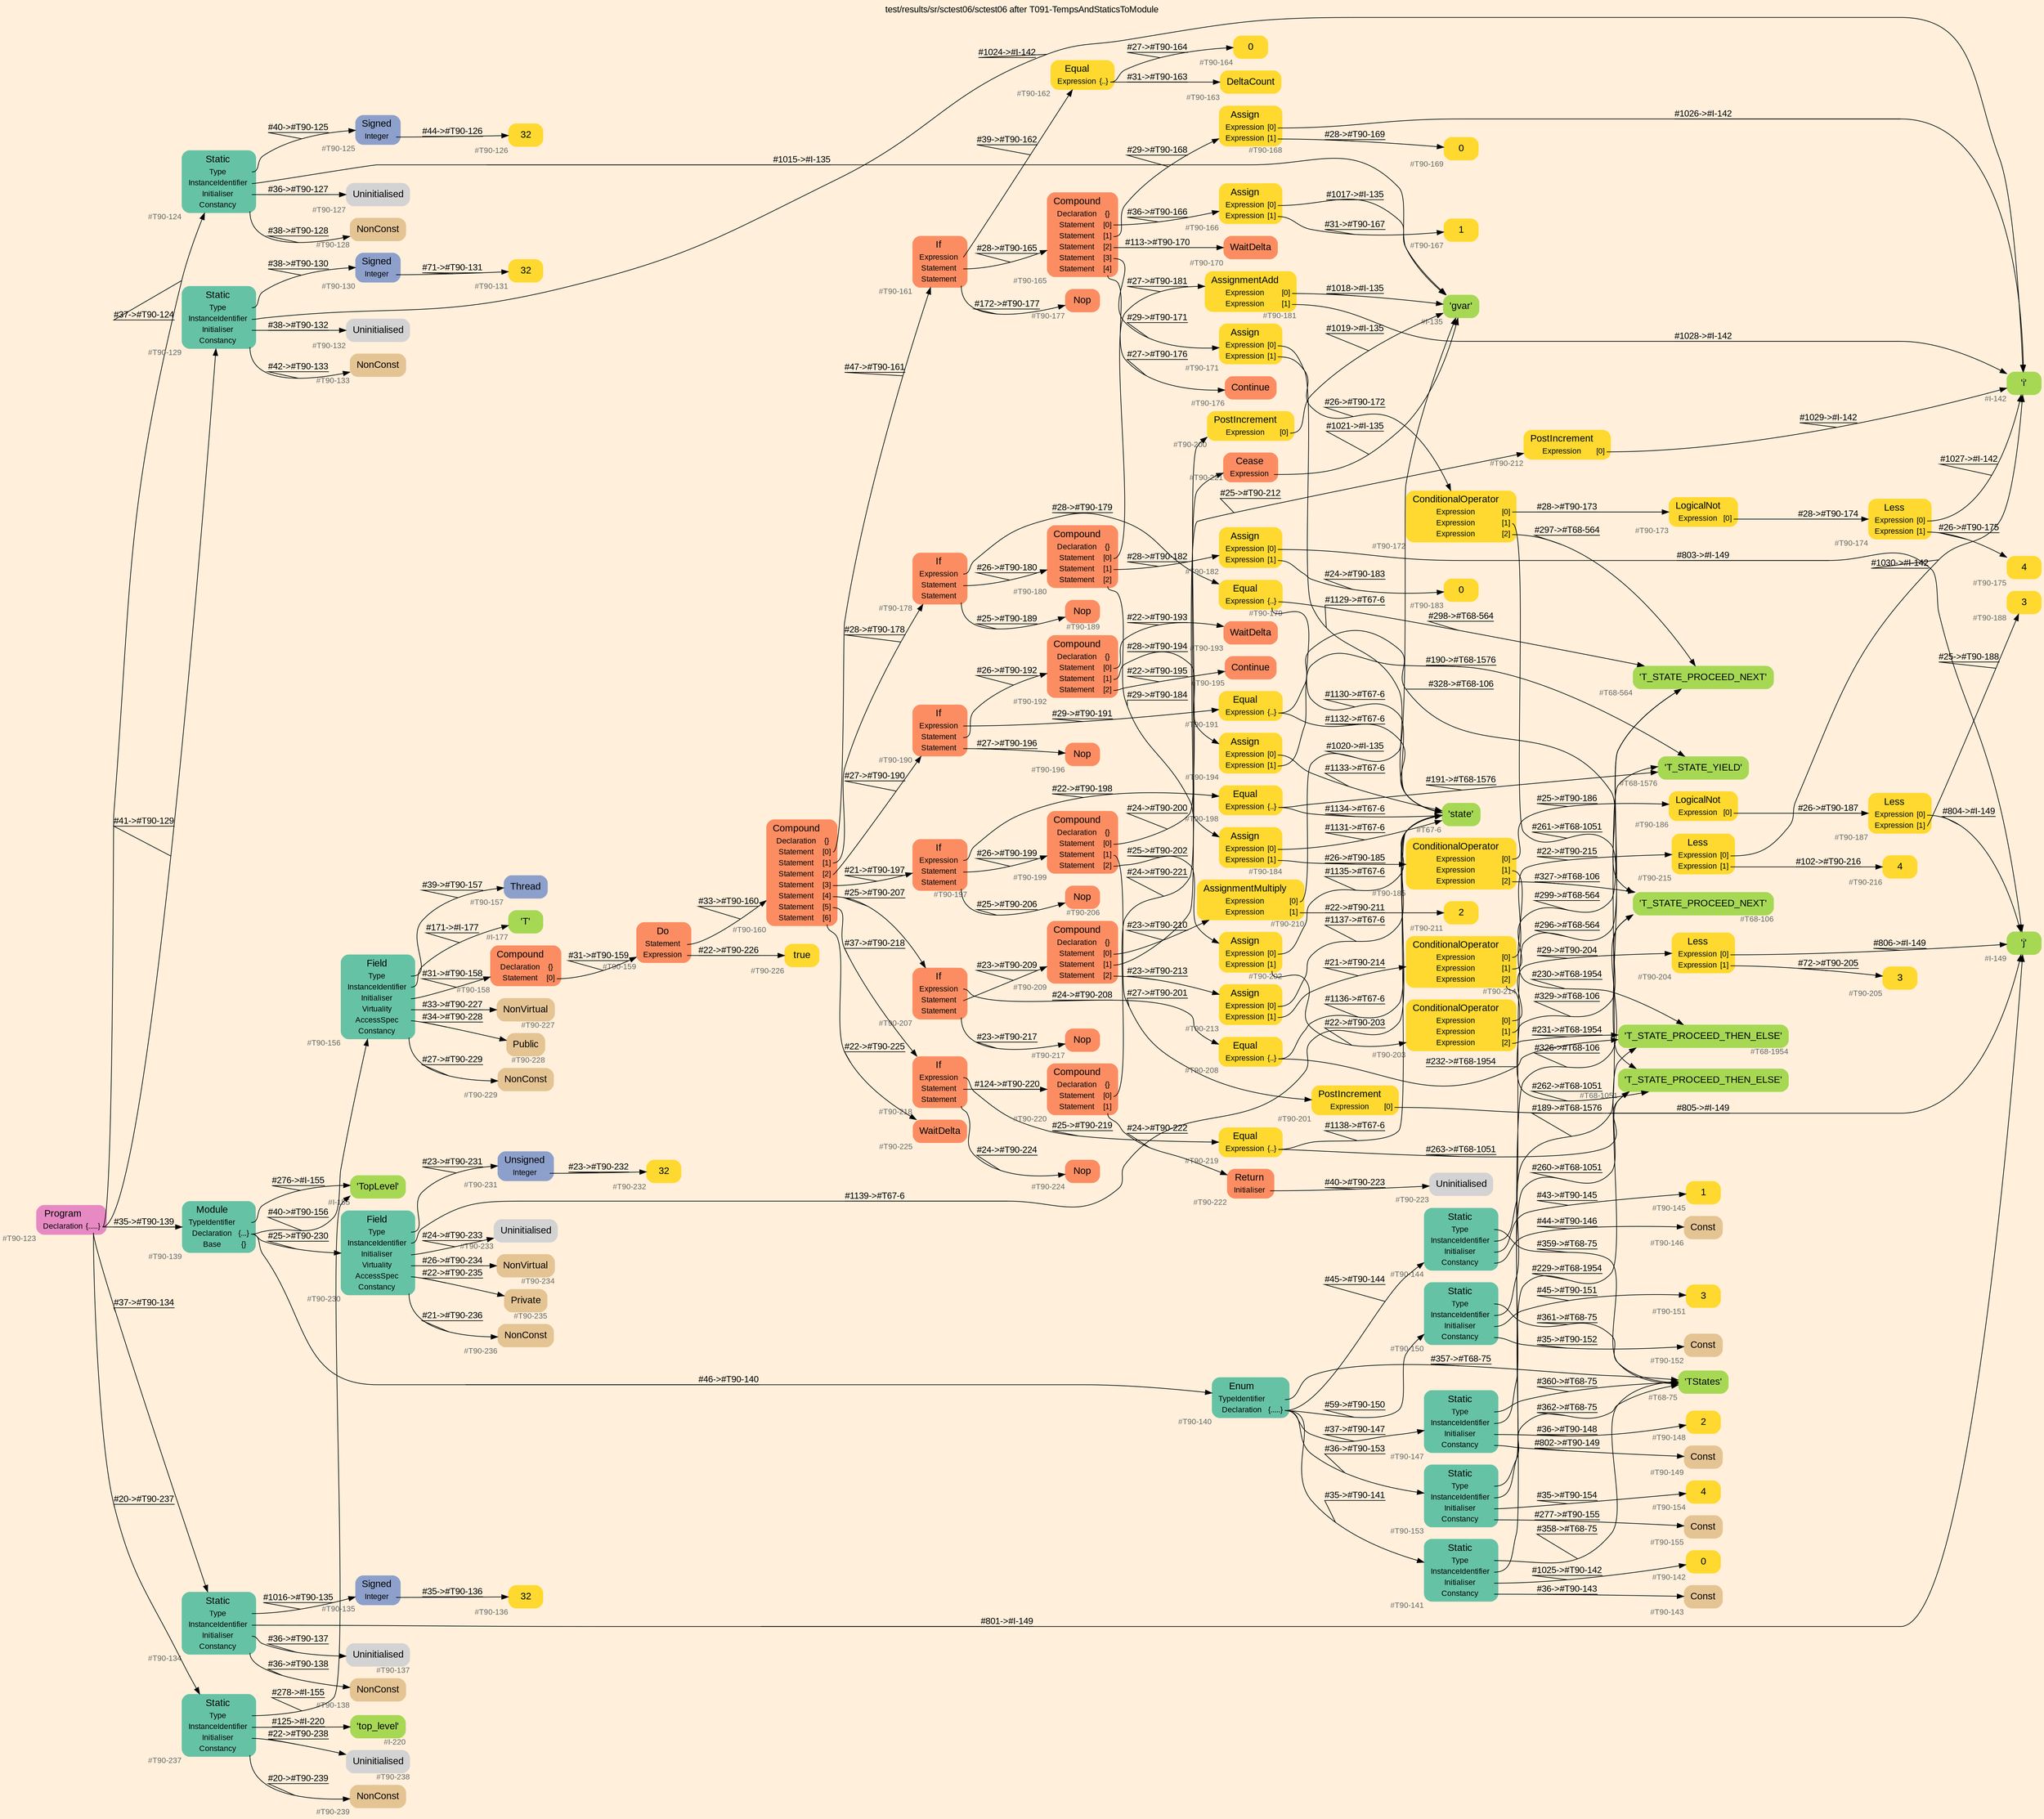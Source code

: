 digraph "test/results/sr/sctest06/sctest06 after T091-TempsAndStaticsToModule" {
label = "test/results/sr/sctest06/sctest06 after T091-TempsAndStaticsToModule"
labelloc = t
graph [
    rankdir = "LR"
    ranksep = 0.3
    bgcolor = antiquewhite1
    color = black
    fontcolor = black
    fontname = "Arial"
];
node [
    fontname = "Arial"
];
edge [
    fontname = "Arial"
];

// -------------------- node figure --------------------
// -------- block #T90-123 ----------
"#T90-123" [
    fillcolor = "/set28/4"
    xlabel = "#T90-123"
    fontsize = "12"
    fontcolor = grey40
    shape = "plaintext"
    label = <<TABLE BORDER="0" CELLBORDER="0" CELLSPACING="0">
     <TR><TD><FONT COLOR="black" POINT-SIZE="15">Program</FONT></TD></TR>
     <TR><TD><FONT COLOR="black" POINT-SIZE="12">Declaration</FONT></TD><TD PORT="port0"><FONT COLOR="black" POINT-SIZE="12">{.....}</FONT></TD></TR>
    </TABLE>>
    style = "rounded,filled"
];

// -------- block #T90-124 ----------
"#T90-124" [
    fillcolor = "/set28/1"
    xlabel = "#T90-124"
    fontsize = "12"
    fontcolor = grey40
    shape = "plaintext"
    label = <<TABLE BORDER="0" CELLBORDER="0" CELLSPACING="0">
     <TR><TD><FONT COLOR="black" POINT-SIZE="15">Static</FONT></TD></TR>
     <TR><TD><FONT COLOR="black" POINT-SIZE="12">Type</FONT></TD><TD PORT="port0"></TD></TR>
     <TR><TD><FONT COLOR="black" POINT-SIZE="12">InstanceIdentifier</FONT></TD><TD PORT="port1"></TD></TR>
     <TR><TD><FONT COLOR="black" POINT-SIZE="12">Initialiser</FONT></TD><TD PORT="port2"></TD></TR>
     <TR><TD><FONT COLOR="black" POINT-SIZE="12">Constancy</FONT></TD><TD PORT="port3"></TD></TR>
    </TABLE>>
    style = "rounded,filled"
];

// -------- block #T90-125 ----------
"#T90-125" [
    fillcolor = "/set28/3"
    xlabel = "#T90-125"
    fontsize = "12"
    fontcolor = grey40
    shape = "plaintext"
    label = <<TABLE BORDER="0" CELLBORDER="0" CELLSPACING="0">
     <TR><TD><FONT COLOR="black" POINT-SIZE="15">Signed</FONT></TD></TR>
     <TR><TD><FONT COLOR="black" POINT-SIZE="12">Integer</FONT></TD><TD PORT="port0"></TD></TR>
    </TABLE>>
    style = "rounded,filled"
];

// -------- block #T90-126 ----------
"#T90-126" [
    fillcolor = "/set28/6"
    xlabel = "#T90-126"
    fontsize = "12"
    fontcolor = grey40
    shape = "plaintext"
    label = <<TABLE BORDER="0" CELLBORDER="0" CELLSPACING="0">
     <TR><TD><FONT COLOR="black" POINT-SIZE="15">32</FONT></TD></TR>
    </TABLE>>
    style = "rounded,filled"
];

// -------- block #I-135 ----------
"#I-135" [
    fillcolor = "/set28/5"
    xlabel = "#I-135"
    fontsize = "12"
    fontcolor = grey40
    shape = "plaintext"
    label = <<TABLE BORDER="0" CELLBORDER="0" CELLSPACING="0">
     <TR><TD><FONT COLOR="black" POINT-SIZE="15">'gvar'</FONT></TD></TR>
    </TABLE>>
    style = "rounded,filled"
];

// -------- block #T90-127 ----------
"#T90-127" [
    xlabel = "#T90-127"
    fontsize = "12"
    fontcolor = grey40
    shape = "plaintext"
    label = <<TABLE BORDER="0" CELLBORDER="0" CELLSPACING="0">
     <TR><TD><FONT COLOR="black" POINT-SIZE="15">Uninitialised</FONT></TD></TR>
    </TABLE>>
    style = "rounded,filled"
];

// -------- block #T90-128 ----------
"#T90-128" [
    fillcolor = "/set28/7"
    xlabel = "#T90-128"
    fontsize = "12"
    fontcolor = grey40
    shape = "plaintext"
    label = <<TABLE BORDER="0" CELLBORDER="0" CELLSPACING="0">
     <TR><TD><FONT COLOR="black" POINT-SIZE="15">NonConst</FONT></TD></TR>
    </TABLE>>
    style = "rounded,filled"
];

// -------- block #T90-129 ----------
"#T90-129" [
    fillcolor = "/set28/1"
    xlabel = "#T90-129"
    fontsize = "12"
    fontcolor = grey40
    shape = "plaintext"
    label = <<TABLE BORDER="0" CELLBORDER="0" CELLSPACING="0">
     <TR><TD><FONT COLOR="black" POINT-SIZE="15">Static</FONT></TD></TR>
     <TR><TD><FONT COLOR="black" POINT-SIZE="12">Type</FONT></TD><TD PORT="port0"></TD></TR>
     <TR><TD><FONT COLOR="black" POINT-SIZE="12">InstanceIdentifier</FONT></TD><TD PORT="port1"></TD></TR>
     <TR><TD><FONT COLOR="black" POINT-SIZE="12">Initialiser</FONT></TD><TD PORT="port2"></TD></TR>
     <TR><TD><FONT COLOR="black" POINT-SIZE="12">Constancy</FONT></TD><TD PORT="port3"></TD></TR>
    </TABLE>>
    style = "rounded,filled"
];

// -------- block #T90-130 ----------
"#T90-130" [
    fillcolor = "/set28/3"
    xlabel = "#T90-130"
    fontsize = "12"
    fontcolor = grey40
    shape = "plaintext"
    label = <<TABLE BORDER="0" CELLBORDER="0" CELLSPACING="0">
     <TR><TD><FONT COLOR="black" POINT-SIZE="15">Signed</FONT></TD></TR>
     <TR><TD><FONT COLOR="black" POINT-SIZE="12">Integer</FONT></TD><TD PORT="port0"></TD></TR>
    </TABLE>>
    style = "rounded,filled"
];

// -------- block #T90-131 ----------
"#T90-131" [
    fillcolor = "/set28/6"
    xlabel = "#T90-131"
    fontsize = "12"
    fontcolor = grey40
    shape = "plaintext"
    label = <<TABLE BORDER="0" CELLBORDER="0" CELLSPACING="0">
     <TR><TD><FONT COLOR="black" POINT-SIZE="15">32</FONT></TD></TR>
    </TABLE>>
    style = "rounded,filled"
];

// -------- block #I-142 ----------
"#I-142" [
    fillcolor = "/set28/5"
    xlabel = "#I-142"
    fontsize = "12"
    fontcolor = grey40
    shape = "plaintext"
    label = <<TABLE BORDER="0" CELLBORDER="0" CELLSPACING="0">
     <TR><TD><FONT COLOR="black" POINT-SIZE="15">'i'</FONT></TD></TR>
    </TABLE>>
    style = "rounded,filled"
];

// -------- block #T90-132 ----------
"#T90-132" [
    xlabel = "#T90-132"
    fontsize = "12"
    fontcolor = grey40
    shape = "plaintext"
    label = <<TABLE BORDER="0" CELLBORDER="0" CELLSPACING="0">
     <TR><TD><FONT COLOR="black" POINT-SIZE="15">Uninitialised</FONT></TD></TR>
    </TABLE>>
    style = "rounded,filled"
];

// -------- block #T90-133 ----------
"#T90-133" [
    fillcolor = "/set28/7"
    xlabel = "#T90-133"
    fontsize = "12"
    fontcolor = grey40
    shape = "plaintext"
    label = <<TABLE BORDER="0" CELLBORDER="0" CELLSPACING="0">
     <TR><TD><FONT COLOR="black" POINT-SIZE="15">NonConst</FONT></TD></TR>
    </TABLE>>
    style = "rounded,filled"
];

// -------- block #T90-134 ----------
"#T90-134" [
    fillcolor = "/set28/1"
    xlabel = "#T90-134"
    fontsize = "12"
    fontcolor = grey40
    shape = "plaintext"
    label = <<TABLE BORDER="0" CELLBORDER="0" CELLSPACING="0">
     <TR><TD><FONT COLOR="black" POINT-SIZE="15">Static</FONT></TD></TR>
     <TR><TD><FONT COLOR="black" POINT-SIZE="12">Type</FONT></TD><TD PORT="port0"></TD></TR>
     <TR><TD><FONT COLOR="black" POINT-SIZE="12">InstanceIdentifier</FONT></TD><TD PORT="port1"></TD></TR>
     <TR><TD><FONT COLOR="black" POINT-SIZE="12">Initialiser</FONT></TD><TD PORT="port2"></TD></TR>
     <TR><TD><FONT COLOR="black" POINT-SIZE="12">Constancy</FONT></TD><TD PORT="port3"></TD></TR>
    </TABLE>>
    style = "rounded,filled"
];

// -------- block #T90-135 ----------
"#T90-135" [
    fillcolor = "/set28/3"
    xlabel = "#T90-135"
    fontsize = "12"
    fontcolor = grey40
    shape = "plaintext"
    label = <<TABLE BORDER="0" CELLBORDER="0" CELLSPACING="0">
     <TR><TD><FONT COLOR="black" POINT-SIZE="15">Signed</FONT></TD></TR>
     <TR><TD><FONT COLOR="black" POINT-SIZE="12">Integer</FONT></TD><TD PORT="port0"></TD></TR>
    </TABLE>>
    style = "rounded,filled"
];

// -------- block #T90-136 ----------
"#T90-136" [
    fillcolor = "/set28/6"
    xlabel = "#T90-136"
    fontsize = "12"
    fontcolor = grey40
    shape = "plaintext"
    label = <<TABLE BORDER="0" CELLBORDER="0" CELLSPACING="0">
     <TR><TD><FONT COLOR="black" POINT-SIZE="15">32</FONT></TD></TR>
    </TABLE>>
    style = "rounded,filled"
];

// -------- block #I-149 ----------
"#I-149" [
    fillcolor = "/set28/5"
    xlabel = "#I-149"
    fontsize = "12"
    fontcolor = grey40
    shape = "plaintext"
    label = <<TABLE BORDER="0" CELLBORDER="0" CELLSPACING="0">
     <TR><TD><FONT COLOR="black" POINT-SIZE="15">'j'</FONT></TD></TR>
    </TABLE>>
    style = "rounded,filled"
];

// -------- block #T90-137 ----------
"#T90-137" [
    xlabel = "#T90-137"
    fontsize = "12"
    fontcolor = grey40
    shape = "plaintext"
    label = <<TABLE BORDER="0" CELLBORDER="0" CELLSPACING="0">
     <TR><TD><FONT COLOR="black" POINT-SIZE="15">Uninitialised</FONT></TD></TR>
    </TABLE>>
    style = "rounded,filled"
];

// -------- block #T90-138 ----------
"#T90-138" [
    fillcolor = "/set28/7"
    xlabel = "#T90-138"
    fontsize = "12"
    fontcolor = grey40
    shape = "plaintext"
    label = <<TABLE BORDER="0" CELLBORDER="0" CELLSPACING="0">
     <TR><TD><FONT COLOR="black" POINT-SIZE="15">NonConst</FONT></TD></TR>
    </TABLE>>
    style = "rounded,filled"
];

// -------- block #T90-139 ----------
"#T90-139" [
    fillcolor = "/set28/1"
    xlabel = "#T90-139"
    fontsize = "12"
    fontcolor = grey40
    shape = "plaintext"
    label = <<TABLE BORDER="0" CELLBORDER="0" CELLSPACING="0">
     <TR><TD><FONT COLOR="black" POINT-SIZE="15">Module</FONT></TD></TR>
     <TR><TD><FONT COLOR="black" POINT-SIZE="12">TypeIdentifier</FONT></TD><TD PORT="port0"></TD></TR>
     <TR><TD><FONT COLOR="black" POINT-SIZE="12">Declaration</FONT></TD><TD PORT="port1"><FONT COLOR="black" POINT-SIZE="12">{...}</FONT></TD></TR>
     <TR><TD><FONT COLOR="black" POINT-SIZE="12">Base</FONT></TD><TD PORT="port2"><FONT COLOR="black" POINT-SIZE="12">{}</FONT></TD></TR>
    </TABLE>>
    style = "rounded,filled"
];

// -------- block #I-155 ----------
"#I-155" [
    fillcolor = "/set28/5"
    xlabel = "#I-155"
    fontsize = "12"
    fontcolor = grey40
    shape = "plaintext"
    label = <<TABLE BORDER="0" CELLBORDER="0" CELLSPACING="0">
     <TR><TD><FONT COLOR="black" POINT-SIZE="15">'TopLevel'</FONT></TD></TR>
    </TABLE>>
    style = "rounded,filled"
];

// -------- block #T90-140 ----------
"#T90-140" [
    fillcolor = "/set28/1"
    xlabel = "#T90-140"
    fontsize = "12"
    fontcolor = grey40
    shape = "plaintext"
    label = <<TABLE BORDER="0" CELLBORDER="0" CELLSPACING="0">
     <TR><TD><FONT COLOR="black" POINT-SIZE="15">Enum</FONT></TD></TR>
     <TR><TD><FONT COLOR="black" POINT-SIZE="12">TypeIdentifier</FONT></TD><TD PORT="port0"></TD></TR>
     <TR><TD><FONT COLOR="black" POINT-SIZE="12">Declaration</FONT></TD><TD PORT="port1"><FONT COLOR="black" POINT-SIZE="12">{.....}</FONT></TD></TR>
    </TABLE>>
    style = "rounded,filled"
];

// -------- block #T68-75 ----------
"#T68-75" [
    fillcolor = "/set28/5"
    xlabel = "#T68-75"
    fontsize = "12"
    fontcolor = grey40
    shape = "plaintext"
    label = <<TABLE BORDER="0" CELLBORDER="0" CELLSPACING="0">
     <TR><TD><FONT COLOR="black" POINT-SIZE="15">'TStates'</FONT></TD></TR>
    </TABLE>>
    style = "rounded,filled"
];

// -------- block #T90-141 ----------
"#T90-141" [
    fillcolor = "/set28/1"
    xlabel = "#T90-141"
    fontsize = "12"
    fontcolor = grey40
    shape = "plaintext"
    label = <<TABLE BORDER="0" CELLBORDER="0" CELLSPACING="0">
     <TR><TD><FONT COLOR="black" POINT-SIZE="15">Static</FONT></TD></TR>
     <TR><TD><FONT COLOR="black" POINT-SIZE="12">Type</FONT></TD><TD PORT="port0"></TD></TR>
     <TR><TD><FONT COLOR="black" POINT-SIZE="12">InstanceIdentifier</FONT></TD><TD PORT="port1"></TD></TR>
     <TR><TD><FONT COLOR="black" POINT-SIZE="12">Initialiser</FONT></TD><TD PORT="port2"></TD></TR>
     <TR><TD><FONT COLOR="black" POINT-SIZE="12">Constancy</FONT></TD><TD PORT="port3"></TD></TR>
    </TABLE>>
    style = "rounded,filled"
];

// -------- block #T68-106 ----------
"#T68-106" [
    fillcolor = "/set28/5"
    xlabel = "#T68-106"
    fontsize = "12"
    fontcolor = grey40
    shape = "plaintext"
    label = <<TABLE BORDER="0" CELLBORDER="0" CELLSPACING="0">
     <TR><TD><FONT COLOR="black" POINT-SIZE="15">'T_STATE_PROCEED_NEXT'</FONT></TD></TR>
    </TABLE>>
    style = "rounded,filled"
];

// -------- block #T90-142 ----------
"#T90-142" [
    fillcolor = "/set28/6"
    xlabel = "#T90-142"
    fontsize = "12"
    fontcolor = grey40
    shape = "plaintext"
    label = <<TABLE BORDER="0" CELLBORDER="0" CELLSPACING="0">
     <TR><TD><FONT COLOR="black" POINT-SIZE="15">0</FONT></TD></TR>
    </TABLE>>
    style = "rounded,filled"
];

// -------- block #T90-143 ----------
"#T90-143" [
    fillcolor = "/set28/7"
    xlabel = "#T90-143"
    fontsize = "12"
    fontcolor = grey40
    shape = "plaintext"
    label = <<TABLE BORDER="0" CELLBORDER="0" CELLSPACING="0">
     <TR><TD><FONT COLOR="black" POINT-SIZE="15">Const</FONT></TD></TR>
    </TABLE>>
    style = "rounded,filled"
];

// -------- block #T90-144 ----------
"#T90-144" [
    fillcolor = "/set28/1"
    xlabel = "#T90-144"
    fontsize = "12"
    fontcolor = grey40
    shape = "plaintext"
    label = <<TABLE BORDER="0" CELLBORDER="0" CELLSPACING="0">
     <TR><TD><FONT COLOR="black" POINT-SIZE="15">Static</FONT></TD></TR>
     <TR><TD><FONT COLOR="black" POINT-SIZE="12">Type</FONT></TD><TD PORT="port0"></TD></TR>
     <TR><TD><FONT COLOR="black" POINT-SIZE="12">InstanceIdentifier</FONT></TD><TD PORT="port1"></TD></TR>
     <TR><TD><FONT COLOR="black" POINT-SIZE="12">Initialiser</FONT></TD><TD PORT="port2"></TD></TR>
     <TR><TD><FONT COLOR="black" POINT-SIZE="12">Constancy</FONT></TD><TD PORT="port3"></TD></TR>
    </TABLE>>
    style = "rounded,filled"
];

// -------- block #T68-564 ----------
"#T68-564" [
    fillcolor = "/set28/5"
    xlabel = "#T68-564"
    fontsize = "12"
    fontcolor = grey40
    shape = "plaintext"
    label = <<TABLE BORDER="0" CELLBORDER="0" CELLSPACING="0">
     <TR><TD><FONT COLOR="black" POINT-SIZE="15">'T_STATE_PROCEED_NEXT'</FONT></TD></TR>
    </TABLE>>
    style = "rounded,filled"
];

// -------- block #T90-145 ----------
"#T90-145" [
    fillcolor = "/set28/6"
    xlabel = "#T90-145"
    fontsize = "12"
    fontcolor = grey40
    shape = "plaintext"
    label = <<TABLE BORDER="0" CELLBORDER="0" CELLSPACING="0">
     <TR><TD><FONT COLOR="black" POINT-SIZE="15">1</FONT></TD></TR>
    </TABLE>>
    style = "rounded,filled"
];

// -------- block #T90-146 ----------
"#T90-146" [
    fillcolor = "/set28/7"
    xlabel = "#T90-146"
    fontsize = "12"
    fontcolor = grey40
    shape = "plaintext"
    label = <<TABLE BORDER="0" CELLBORDER="0" CELLSPACING="0">
     <TR><TD><FONT COLOR="black" POINT-SIZE="15">Const</FONT></TD></TR>
    </TABLE>>
    style = "rounded,filled"
];

// -------- block #T90-147 ----------
"#T90-147" [
    fillcolor = "/set28/1"
    xlabel = "#T90-147"
    fontsize = "12"
    fontcolor = grey40
    shape = "plaintext"
    label = <<TABLE BORDER="0" CELLBORDER="0" CELLSPACING="0">
     <TR><TD><FONT COLOR="black" POINT-SIZE="15">Static</FONT></TD></TR>
     <TR><TD><FONT COLOR="black" POINT-SIZE="12">Type</FONT></TD><TD PORT="port0"></TD></TR>
     <TR><TD><FONT COLOR="black" POINT-SIZE="12">InstanceIdentifier</FONT></TD><TD PORT="port1"></TD></TR>
     <TR><TD><FONT COLOR="black" POINT-SIZE="12">Initialiser</FONT></TD><TD PORT="port2"></TD></TR>
     <TR><TD><FONT COLOR="black" POINT-SIZE="12">Constancy</FONT></TD><TD PORT="port3"></TD></TR>
    </TABLE>>
    style = "rounded,filled"
];

// -------- block #T68-1051 ----------
"#T68-1051" [
    fillcolor = "/set28/5"
    xlabel = "#T68-1051"
    fontsize = "12"
    fontcolor = grey40
    shape = "plaintext"
    label = <<TABLE BORDER="0" CELLBORDER="0" CELLSPACING="0">
     <TR><TD><FONT COLOR="black" POINT-SIZE="15">'T_STATE_PROCEED_THEN_ELSE'</FONT></TD></TR>
    </TABLE>>
    style = "rounded,filled"
];

// -------- block #T90-148 ----------
"#T90-148" [
    fillcolor = "/set28/6"
    xlabel = "#T90-148"
    fontsize = "12"
    fontcolor = grey40
    shape = "plaintext"
    label = <<TABLE BORDER="0" CELLBORDER="0" CELLSPACING="0">
     <TR><TD><FONT COLOR="black" POINT-SIZE="15">2</FONT></TD></TR>
    </TABLE>>
    style = "rounded,filled"
];

// -------- block #T90-149 ----------
"#T90-149" [
    fillcolor = "/set28/7"
    xlabel = "#T90-149"
    fontsize = "12"
    fontcolor = grey40
    shape = "plaintext"
    label = <<TABLE BORDER="0" CELLBORDER="0" CELLSPACING="0">
     <TR><TD><FONT COLOR="black" POINT-SIZE="15">Const</FONT></TD></TR>
    </TABLE>>
    style = "rounded,filled"
];

// -------- block #T90-150 ----------
"#T90-150" [
    fillcolor = "/set28/1"
    xlabel = "#T90-150"
    fontsize = "12"
    fontcolor = grey40
    shape = "plaintext"
    label = <<TABLE BORDER="0" CELLBORDER="0" CELLSPACING="0">
     <TR><TD><FONT COLOR="black" POINT-SIZE="15">Static</FONT></TD></TR>
     <TR><TD><FONT COLOR="black" POINT-SIZE="12">Type</FONT></TD><TD PORT="port0"></TD></TR>
     <TR><TD><FONT COLOR="black" POINT-SIZE="12">InstanceIdentifier</FONT></TD><TD PORT="port1"></TD></TR>
     <TR><TD><FONT COLOR="black" POINT-SIZE="12">Initialiser</FONT></TD><TD PORT="port2"></TD></TR>
     <TR><TD><FONT COLOR="black" POINT-SIZE="12">Constancy</FONT></TD><TD PORT="port3"></TD></TR>
    </TABLE>>
    style = "rounded,filled"
];

// -------- block #T68-1576 ----------
"#T68-1576" [
    fillcolor = "/set28/5"
    xlabel = "#T68-1576"
    fontsize = "12"
    fontcolor = grey40
    shape = "plaintext"
    label = <<TABLE BORDER="0" CELLBORDER="0" CELLSPACING="0">
     <TR><TD><FONT COLOR="black" POINT-SIZE="15">'T_STATE_YIELD'</FONT></TD></TR>
    </TABLE>>
    style = "rounded,filled"
];

// -------- block #T90-151 ----------
"#T90-151" [
    fillcolor = "/set28/6"
    xlabel = "#T90-151"
    fontsize = "12"
    fontcolor = grey40
    shape = "plaintext"
    label = <<TABLE BORDER="0" CELLBORDER="0" CELLSPACING="0">
     <TR><TD><FONT COLOR="black" POINT-SIZE="15">3</FONT></TD></TR>
    </TABLE>>
    style = "rounded,filled"
];

// -------- block #T90-152 ----------
"#T90-152" [
    fillcolor = "/set28/7"
    xlabel = "#T90-152"
    fontsize = "12"
    fontcolor = grey40
    shape = "plaintext"
    label = <<TABLE BORDER="0" CELLBORDER="0" CELLSPACING="0">
     <TR><TD><FONT COLOR="black" POINT-SIZE="15">Const</FONT></TD></TR>
    </TABLE>>
    style = "rounded,filled"
];

// -------- block #T90-153 ----------
"#T90-153" [
    fillcolor = "/set28/1"
    xlabel = "#T90-153"
    fontsize = "12"
    fontcolor = grey40
    shape = "plaintext"
    label = <<TABLE BORDER="0" CELLBORDER="0" CELLSPACING="0">
     <TR><TD><FONT COLOR="black" POINT-SIZE="15">Static</FONT></TD></TR>
     <TR><TD><FONT COLOR="black" POINT-SIZE="12">Type</FONT></TD><TD PORT="port0"></TD></TR>
     <TR><TD><FONT COLOR="black" POINT-SIZE="12">InstanceIdentifier</FONT></TD><TD PORT="port1"></TD></TR>
     <TR><TD><FONT COLOR="black" POINT-SIZE="12">Initialiser</FONT></TD><TD PORT="port2"></TD></TR>
     <TR><TD><FONT COLOR="black" POINT-SIZE="12">Constancy</FONT></TD><TD PORT="port3"></TD></TR>
    </TABLE>>
    style = "rounded,filled"
];

// -------- block #T68-1954 ----------
"#T68-1954" [
    fillcolor = "/set28/5"
    xlabel = "#T68-1954"
    fontsize = "12"
    fontcolor = grey40
    shape = "plaintext"
    label = <<TABLE BORDER="0" CELLBORDER="0" CELLSPACING="0">
     <TR><TD><FONT COLOR="black" POINT-SIZE="15">'T_STATE_PROCEED_THEN_ELSE'</FONT></TD></TR>
    </TABLE>>
    style = "rounded,filled"
];

// -------- block #T90-154 ----------
"#T90-154" [
    fillcolor = "/set28/6"
    xlabel = "#T90-154"
    fontsize = "12"
    fontcolor = grey40
    shape = "plaintext"
    label = <<TABLE BORDER="0" CELLBORDER="0" CELLSPACING="0">
     <TR><TD><FONT COLOR="black" POINT-SIZE="15">4</FONT></TD></TR>
    </TABLE>>
    style = "rounded,filled"
];

// -------- block #T90-155 ----------
"#T90-155" [
    fillcolor = "/set28/7"
    xlabel = "#T90-155"
    fontsize = "12"
    fontcolor = grey40
    shape = "plaintext"
    label = <<TABLE BORDER="0" CELLBORDER="0" CELLSPACING="0">
     <TR><TD><FONT COLOR="black" POINT-SIZE="15">Const</FONT></TD></TR>
    </TABLE>>
    style = "rounded,filled"
];

// -------- block #T90-156 ----------
"#T90-156" [
    fillcolor = "/set28/1"
    xlabel = "#T90-156"
    fontsize = "12"
    fontcolor = grey40
    shape = "plaintext"
    label = <<TABLE BORDER="0" CELLBORDER="0" CELLSPACING="0">
     <TR><TD><FONT COLOR="black" POINT-SIZE="15">Field</FONT></TD></TR>
     <TR><TD><FONT COLOR="black" POINT-SIZE="12">Type</FONT></TD><TD PORT="port0"></TD></TR>
     <TR><TD><FONT COLOR="black" POINT-SIZE="12">InstanceIdentifier</FONT></TD><TD PORT="port1"></TD></TR>
     <TR><TD><FONT COLOR="black" POINT-SIZE="12">Initialiser</FONT></TD><TD PORT="port2"></TD></TR>
     <TR><TD><FONT COLOR="black" POINT-SIZE="12">Virtuality</FONT></TD><TD PORT="port3"></TD></TR>
     <TR><TD><FONT COLOR="black" POINT-SIZE="12">AccessSpec</FONT></TD><TD PORT="port4"></TD></TR>
     <TR><TD><FONT COLOR="black" POINT-SIZE="12">Constancy</FONT></TD><TD PORT="port5"></TD></TR>
    </TABLE>>
    style = "rounded,filled"
];

// -------- block #T90-157 ----------
"#T90-157" [
    fillcolor = "/set28/3"
    xlabel = "#T90-157"
    fontsize = "12"
    fontcolor = grey40
    shape = "plaintext"
    label = <<TABLE BORDER="0" CELLBORDER="0" CELLSPACING="0">
     <TR><TD><FONT COLOR="black" POINT-SIZE="15">Thread</FONT></TD></TR>
    </TABLE>>
    style = "rounded,filled"
];

// -------- block #I-177 ----------
"#I-177" [
    fillcolor = "/set28/5"
    xlabel = "#I-177"
    fontsize = "12"
    fontcolor = grey40
    shape = "plaintext"
    label = <<TABLE BORDER="0" CELLBORDER="0" CELLSPACING="0">
     <TR><TD><FONT COLOR="black" POINT-SIZE="15">'T'</FONT></TD></TR>
    </TABLE>>
    style = "rounded,filled"
];

// -------- block #T90-158 ----------
"#T90-158" [
    fillcolor = "/set28/2"
    xlabel = "#T90-158"
    fontsize = "12"
    fontcolor = grey40
    shape = "plaintext"
    label = <<TABLE BORDER="0" CELLBORDER="0" CELLSPACING="0">
     <TR><TD><FONT COLOR="black" POINT-SIZE="15">Compound</FONT></TD></TR>
     <TR><TD><FONT COLOR="black" POINT-SIZE="12">Declaration</FONT></TD><TD PORT="port0"><FONT COLOR="black" POINT-SIZE="12">{}</FONT></TD></TR>
     <TR><TD><FONT COLOR="black" POINT-SIZE="12">Statement</FONT></TD><TD PORT="port1"><FONT COLOR="black" POINT-SIZE="12">[0]</FONT></TD></TR>
    </TABLE>>
    style = "rounded,filled"
];

// -------- block #T90-159 ----------
"#T90-159" [
    fillcolor = "/set28/2"
    xlabel = "#T90-159"
    fontsize = "12"
    fontcolor = grey40
    shape = "plaintext"
    label = <<TABLE BORDER="0" CELLBORDER="0" CELLSPACING="0">
     <TR><TD><FONT COLOR="black" POINT-SIZE="15">Do</FONT></TD></TR>
     <TR><TD><FONT COLOR="black" POINT-SIZE="12">Statement</FONT></TD><TD PORT="port0"></TD></TR>
     <TR><TD><FONT COLOR="black" POINT-SIZE="12">Expression</FONT></TD><TD PORT="port1"></TD></TR>
    </TABLE>>
    style = "rounded,filled"
];

// -------- block #T90-160 ----------
"#T90-160" [
    fillcolor = "/set28/2"
    xlabel = "#T90-160"
    fontsize = "12"
    fontcolor = grey40
    shape = "plaintext"
    label = <<TABLE BORDER="0" CELLBORDER="0" CELLSPACING="0">
     <TR><TD><FONT COLOR="black" POINT-SIZE="15">Compound</FONT></TD></TR>
     <TR><TD><FONT COLOR="black" POINT-SIZE="12">Declaration</FONT></TD><TD PORT="port0"><FONT COLOR="black" POINT-SIZE="12">{}</FONT></TD></TR>
     <TR><TD><FONT COLOR="black" POINT-SIZE="12">Statement</FONT></TD><TD PORT="port1"><FONT COLOR="black" POINT-SIZE="12">[0]</FONT></TD></TR>
     <TR><TD><FONT COLOR="black" POINT-SIZE="12">Statement</FONT></TD><TD PORT="port2"><FONT COLOR="black" POINT-SIZE="12">[1]</FONT></TD></TR>
     <TR><TD><FONT COLOR="black" POINT-SIZE="12">Statement</FONT></TD><TD PORT="port3"><FONT COLOR="black" POINT-SIZE="12">[2]</FONT></TD></TR>
     <TR><TD><FONT COLOR="black" POINT-SIZE="12">Statement</FONT></TD><TD PORT="port4"><FONT COLOR="black" POINT-SIZE="12">[3]</FONT></TD></TR>
     <TR><TD><FONT COLOR="black" POINT-SIZE="12">Statement</FONT></TD><TD PORT="port5"><FONT COLOR="black" POINT-SIZE="12">[4]</FONT></TD></TR>
     <TR><TD><FONT COLOR="black" POINT-SIZE="12">Statement</FONT></TD><TD PORT="port6"><FONT COLOR="black" POINT-SIZE="12">[5]</FONT></TD></TR>
     <TR><TD><FONT COLOR="black" POINT-SIZE="12">Statement</FONT></TD><TD PORT="port7"><FONT COLOR="black" POINT-SIZE="12">[6]</FONT></TD></TR>
    </TABLE>>
    style = "rounded,filled"
];

// -------- block #T90-161 ----------
"#T90-161" [
    fillcolor = "/set28/2"
    xlabel = "#T90-161"
    fontsize = "12"
    fontcolor = grey40
    shape = "plaintext"
    label = <<TABLE BORDER="0" CELLBORDER="0" CELLSPACING="0">
     <TR><TD><FONT COLOR="black" POINT-SIZE="15">If</FONT></TD></TR>
     <TR><TD><FONT COLOR="black" POINT-SIZE="12">Expression</FONT></TD><TD PORT="port0"></TD></TR>
     <TR><TD><FONT COLOR="black" POINT-SIZE="12">Statement</FONT></TD><TD PORT="port1"></TD></TR>
     <TR><TD><FONT COLOR="black" POINT-SIZE="12">Statement</FONT></TD><TD PORT="port2"></TD></TR>
    </TABLE>>
    style = "rounded,filled"
];

// -------- block #T90-162 ----------
"#T90-162" [
    fillcolor = "/set28/6"
    xlabel = "#T90-162"
    fontsize = "12"
    fontcolor = grey40
    shape = "plaintext"
    label = <<TABLE BORDER="0" CELLBORDER="0" CELLSPACING="0">
     <TR><TD><FONT COLOR="black" POINT-SIZE="15">Equal</FONT></TD></TR>
     <TR><TD><FONT COLOR="black" POINT-SIZE="12">Expression</FONT></TD><TD PORT="port0"><FONT COLOR="black" POINT-SIZE="12">{..}</FONT></TD></TR>
    </TABLE>>
    style = "rounded,filled"
];

// -------- block #T90-163 ----------
"#T90-163" [
    fillcolor = "/set28/6"
    xlabel = "#T90-163"
    fontsize = "12"
    fontcolor = grey40
    shape = "plaintext"
    label = <<TABLE BORDER="0" CELLBORDER="0" CELLSPACING="0">
     <TR><TD><FONT COLOR="black" POINT-SIZE="15">DeltaCount</FONT></TD></TR>
    </TABLE>>
    style = "rounded,filled"
];

// -------- block #T90-164 ----------
"#T90-164" [
    fillcolor = "/set28/6"
    xlabel = "#T90-164"
    fontsize = "12"
    fontcolor = grey40
    shape = "plaintext"
    label = <<TABLE BORDER="0" CELLBORDER="0" CELLSPACING="0">
     <TR><TD><FONT COLOR="black" POINT-SIZE="15">0</FONT></TD></TR>
    </TABLE>>
    style = "rounded,filled"
];

// -------- block #T90-165 ----------
"#T90-165" [
    fillcolor = "/set28/2"
    xlabel = "#T90-165"
    fontsize = "12"
    fontcolor = grey40
    shape = "plaintext"
    label = <<TABLE BORDER="0" CELLBORDER="0" CELLSPACING="0">
     <TR><TD><FONT COLOR="black" POINT-SIZE="15">Compound</FONT></TD></TR>
     <TR><TD><FONT COLOR="black" POINT-SIZE="12">Declaration</FONT></TD><TD PORT="port0"><FONT COLOR="black" POINT-SIZE="12">{}</FONT></TD></TR>
     <TR><TD><FONT COLOR="black" POINT-SIZE="12">Statement</FONT></TD><TD PORT="port1"><FONT COLOR="black" POINT-SIZE="12">[0]</FONT></TD></TR>
     <TR><TD><FONT COLOR="black" POINT-SIZE="12">Statement</FONT></TD><TD PORT="port2"><FONT COLOR="black" POINT-SIZE="12">[1]</FONT></TD></TR>
     <TR><TD><FONT COLOR="black" POINT-SIZE="12">Statement</FONT></TD><TD PORT="port3"><FONT COLOR="black" POINT-SIZE="12">[2]</FONT></TD></TR>
     <TR><TD><FONT COLOR="black" POINT-SIZE="12">Statement</FONT></TD><TD PORT="port4"><FONT COLOR="black" POINT-SIZE="12">[3]</FONT></TD></TR>
     <TR><TD><FONT COLOR="black" POINT-SIZE="12">Statement</FONT></TD><TD PORT="port5"><FONT COLOR="black" POINT-SIZE="12">[4]</FONT></TD></TR>
    </TABLE>>
    style = "rounded,filled"
];

// -------- block #T90-166 ----------
"#T90-166" [
    fillcolor = "/set28/6"
    xlabel = "#T90-166"
    fontsize = "12"
    fontcolor = grey40
    shape = "plaintext"
    label = <<TABLE BORDER="0" CELLBORDER="0" CELLSPACING="0">
     <TR><TD><FONT COLOR="black" POINT-SIZE="15">Assign</FONT></TD></TR>
     <TR><TD><FONT COLOR="black" POINT-SIZE="12">Expression</FONT></TD><TD PORT="port0"><FONT COLOR="black" POINT-SIZE="12">[0]</FONT></TD></TR>
     <TR><TD><FONT COLOR="black" POINT-SIZE="12">Expression</FONT></TD><TD PORT="port1"><FONT COLOR="black" POINT-SIZE="12">[1]</FONT></TD></TR>
    </TABLE>>
    style = "rounded,filled"
];

// -------- block #T90-167 ----------
"#T90-167" [
    fillcolor = "/set28/6"
    xlabel = "#T90-167"
    fontsize = "12"
    fontcolor = grey40
    shape = "plaintext"
    label = <<TABLE BORDER="0" CELLBORDER="0" CELLSPACING="0">
     <TR><TD><FONT COLOR="black" POINT-SIZE="15">1</FONT></TD></TR>
    </TABLE>>
    style = "rounded,filled"
];

// -------- block #T90-168 ----------
"#T90-168" [
    fillcolor = "/set28/6"
    xlabel = "#T90-168"
    fontsize = "12"
    fontcolor = grey40
    shape = "plaintext"
    label = <<TABLE BORDER="0" CELLBORDER="0" CELLSPACING="0">
     <TR><TD><FONT COLOR="black" POINT-SIZE="15">Assign</FONT></TD></TR>
     <TR><TD><FONT COLOR="black" POINT-SIZE="12">Expression</FONT></TD><TD PORT="port0"><FONT COLOR="black" POINT-SIZE="12">[0]</FONT></TD></TR>
     <TR><TD><FONT COLOR="black" POINT-SIZE="12">Expression</FONT></TD><TD PORT="port1"><FONT COLOR="black" POINT-SIZE="12">[1]</FONT></TD></TR>
    </TABLE>>
    style = "rounded,filled"
];

// -------- block #T90-169 ----------
"#T90-169" [
    fillcolor = "/set28/6"
    xlabel = "#T90-169"
    fontsize = "12"
    fontcolor = grey40
    shape = "plaintext"
    label = <<TABLE BORDER="0" CELLBORDER="0" CELLSPACING="0">
     <TR><TD><FONT COLOR="black" POINT-SIZE="15">0</FONT></TD></TR>
    </TABLE>>
    style = "rounded,filled"
];

// -------- block #T90-170 ----------
"#T90-170" [
    fillcolor = "/set28/2"
    xlabel = "#T90-170"
    fontsize = "12"
    fontcolor = grey40
    shape = "plaintext"
    label = <<TABLE BORDER="0" CELLBORDER="0" CELLSPACING="0">
     <TR><TD><FONT COLOR="black" POINT-SIZE="15">WaitDelta</FONT></TD></TR>
    </TABLE>>
    style = "rounded,filled"
];

// -------- block #T90-171 ----------
"#T90-171" [
    fillcolor = "/set28/6"
    xlabel = "#T90-171"
    fontsize = "12"
    fontcolor = grey40
    shape = "plaintext"
    label = <<TABLE BORDER="0" CELLBORDER="0" CELLSPACING="0">
     <TR><TD><FONT COLOR="black" POINT-SIZE="15">Assign</FONT></TD></TR>
     <TR><TD><FONT COLOR="black" POINT-SIZE="12">Expression</FONT></TD><TD PORT="port0"><FONT COLOR="black" POINT-SIZE="12">[0]</FONT></TD></TR>
     <TR><TD><FONT COLOR="black" POINT-SIZE="12">Expression</FONT></TD><TD PORT="port1"><FONT COLOR="black" POINT-SIZE="12">[1]</FONT></TD></TR>
    </TABLE>>
    style = "rounded,filled"
];

// -------- block #T67-6 ----------
"#T67-6" [
    fillcolor = "/set28/5"
    xlabel = "#T67-6"
    fontsize = "12"
    fontcolor = grey40
    shape = "plaintext"
    label = <<TABLE BORDER="0" CELLBORDER="0" CELLSPACING="0">
     <TR><TD><FONT COLOR="black" POINT-SIZE="15">'state'</FONT></TD></TR>
    </TABLE>>
    style = "rounded,filled"
];

// -------- block #T90-172 ----------
"#T90-172" [
    fillcolor = "/set28/6"
    xlabel = "#T90-172"
    fontsize = "12"
    fontcolor = grey40
    shape = "plaintext"
    label = <<TABLE BORDER="0" CELLBORDER="0" CELLSPACING="0">
     <TR><TD><FONT COLOR="black" POINT-SIZE="15">ConditionalOperator</FONT></TD></TR>
     <TR><TD><FONT COLOR="black" POINT-SIZE="12">Expression</FONT></TD><TD PORT="port0"><FONT COLOR="black" POINT-SIZE="12">[0]</FONT></TD></TR>
     <TR><TD><FONT COLOR="black" POINT-SIZE="12">Expression</FONT></TD><TD PORT="port1"><FONT COLOR="black" POINT-SIZE="12">[1]</FONT></TD></TR>
     <TR><TD><FONT COLOR="black" POINT-SIZE="12">Expression</FONT></TD><TD PORT="port2"><FONT COLOR="black" POINT-SIZE="12">[2]</FONT></TD></TR>
    </TABLE>>
    style = "rounded,filled"
];

// -------- block #T90-173 ----------
"#T90-173" [
    fillcolor = "/set28/6"
    xlabel = "#T90-173"
    fontsize = "12"
    fontcolor = grey40
    shape = "plaintext"
    label = <<TABLE BORDER="0" CELLBORDER="0" CELLSPACING="0">
     <TR><TD><FONT COLOR="black" POINT-SIZE="15">LogicalNot</FONT></TD></TR>
     <TR><TD><FONT COLOR="black" POINT-SIZE="12">Expression</FONT></TD><TD PORT="port0"><FONT COLOR="black" POINT-SIZE="12">[0]</FONT></TD></TR>
    </TABLE>>
    style = "rounded,filled"
];

// -------- block #T90-174 ----------
"#T90-174" [
    fillcolor = "/set28/6"
    xlabel = "#T90-174"
    fontsize = "12"
    fontcolor = grey40
    shape = "plaintext"
    label = <<TABLE BORDER="0" CELLBORDER="0" CELLSPACING="0">
     <TR><TD><FONT COLOR="black" POINT-SIZE="15">Less</FONT></TD></TR>
     <TR><TD><FONT COLOR="black" POINT-SIZE="12">Expression</FONT></TD><TD PORT="port0"><FONT COLOR="black" POINT-SIZE="12">[0]</FONT></TD></TR>
     <TR><TD><FONT COLOR="black" POINT-SIZE="12">Expression</FONT></TD><TD PORT="port1"><FONT COLOR="black" POINT-SIZE="12">[1]</FONT></TD></TR>
    </TABLE>>
    style = "rounded,filled"
];

// -------- block #T90-175 ----------
"#T90-175" [
    fillcolor = "/set28/6"
    xlabel = "#T90-175"
    fontsize = "12"
    fontcolor = grey40
    shape = "plaintext"
    label = <<TABLE BORDER="0" CELLBORDER="0" CELLSPACING="0">
     <TR><TD><FONT COLOR="black" POINT-SIZE="15">4</FONT></TD></TR>
    </TABLE>>
    style = "rounded,filled"
];

// -------- block #T90-176 ----------
"#T90-176" [
    fillcolor = "/set28/2"
    xlabel = "#T90-176"
    fontsize = "12"
    fontcolor = grey40
    shape = "plaintext"
    label = <<TABLE BORDER="0" CELLBORDER="0" CELLSPACING="0">
     <TR><TD><FONT COLOR="black" POINT-SIZE="15">Continue</FONT></TD></TR>
    </TABLE>>
    style = "rounded,filled"
];

// -------- block #T90-177 ----------
"#T90-177" [
    fillcolor = "/set28/2"
    xlabel = "#T90-177"
    fontsize = "12"
    fontcolor = grey40
    shape = "plaintext"
    label = <<TABLE BORDER="0" CELLBORDER="0" CELLSPACING="0">
     <TR><TD><FONT COLOR="black" POINT-SIZE="15">Nop</FONT></TD></TR>
    </TABLE>>
    style = "rounded,filled"
];

// -------- block #T90-178 ----------
"#T90-178" [
    fillcolor = "/set28/2"
    xlabel = "#T90-178"
    fontsize = "12"
    fontcolor = grey40
    shape = "plaintext"
    label = <<TABLE BORDER="0" CELLBORDER="0" CELLSPACING="0">
     <TR><TD><FONT COLOR="black" POINT-SIZE="15">If</FONT></TD></TR>
     <TR><TD><FONT COLOR="black" POINT-SIZE="12">Expression</FONT></TD><TD PORT="port0"></TD></TR>
     <TR><TD><FONT COLOR="black" POINT-SIZE="12">Statement</FONT></TD><TD PORT="port1"></TD></TR>
     <TR><TD><FONT COLOR="black" POINT-SIZE="12">Statement</FONT></TD><TD PORT="port2"></TD></TR>
    </TABLE>>
    style = "rounded,filled"
];

// -------- block #T90-179 ----------
"#T90-179" [
    fillcolor = "/set28/6"
    xlabel = "#T90-179"
    fontsize = "12"
    fontcolor = grey40
    shape = "plaintext"
    label = <<TABLE BORDER="0" CELLBORDER="0" CELLSPACING="0">
     <TR><TD><FONT COLOR="black" POINT-SIZE="15">Equal</FONT></TD></TR>
     <TR><TD><FONT COLOR="black" POINT-SIZE="12">Expression</FONT></TD><TD PORT="port0"><FONT COLOR="black" POINT-SIZE="12">{..}</FONT></TD></TR>
    </TABLE>>
    style = "rounded,filled"
];

// -------- block #T90-180 ----------
"#T90-180" [
    fillcolor = "/set28/2"
    xlabel = "#T90-180"
    fontsize = "12"
    fontcolor = grey40
    shape = "plaintext"
    label = <<TABLE BORDER="0" CELLBORDER="0" CELLSPACING="0">
     <TR><TD><FONT COLOR="black" POINT-SIZE="15">Compound</FONT></TD></TR>
     <TR><TD><FONT COLOR="black" POINT-SIZE="12">Declaration</FONT></TD><TD PORT="port0"><FONT COLOR="black" POINT-SIZE="12">{}</FONT></TD></TR>
     <TR><TD><FONT COLOR="black" POINT-SIZE="12">Statement</FONT></TD><TD PORT="port1"><FONT COLOR="black" POINT-SIZE="12">[0]</FONT></TD></TR>
     <TR><TD><FONT COLOR="black" POINT-SIZE="12">Statement</FONT></TD><TD PORT="port2"><FONT COLOR="black" POINT-SIZE="12">[1]</FONT></TD></TR>
     <TR><TD><FONT COLOR="black" POINT-SIZE="12">Statement</FONT></TD><TD PORT="port3"><FONT COLOR="black" POINT-SIZE="12">[2]</FONT></TD></TR>
    </TABLE>>
    style = "rounded,filled"
];

// -------- block #T90-181 ----------
"#T90-181" [
    fillcolor = "/set28/6"
    xlabel = "#T90-181"
    fontsize = "12"
    fontcolor = grey40
    shape = "plaintext"
    label = <<TABLE BORDER="0" CELLBORDER="0" CELLSPACING="0">
     <TR><TD><FONT COLOR="black" POINT-SIZE="15">AssignmentAdd</FONT></TD></TR>
     <TR><TD><FONT COLOR="black" POINT-SIZE="12">Expression</FONT></TD><TD PORT="port0"><FONT COLOR="black" POINT-SIZE="12">[0]</FONT></TD></TR>
     <TR><TD><FONT COLOR="black" POINT-SIZE="12">Expression</FONT></TD><TD PORT="port1"><FONT COLOR="black" POINT-SIZE="12">[1]</FONT></TD></TR>
    </TABLE>>
    style = "rounded,filled"
];

// -------- block #T90-182 ----------
"#T90-182" [
    fillcolor = "/set28/6"
    xlabel = "#T90-182"
    fontsize = "12"
    fontcolor = grey40
    shape = "plaintext"
    label = <<TABLE BORDER="0" CELLBORDER="0" CELLSPACING="0">
     <TR><TD><FONT COLOR="black" POINT-SIZE="15">Assign</FONT></TD></TR>
     <TR><TD><FONT COLOR="black" POINT-SIZE="12">Expression</FONT></TD><TD PORT="port0"><FONT COLOR="black" POINT-SIZE="12">[0]</FONT></TD></TR>
     <TR><TD><FONT COLOR="black" POINT-SIZE="12">Expression</FONT></TD><TD PORT="port1"><FONT COLOR="black" POINT-SIZE="12">[1]</FONT></TD></TR>
    </TABLE>>
    style = "rounded,filled"
];

// -------- block #T90-183 ----------
"#T90-183" [
    fillcolor = "/set28/6"
    xlabel = "#T90-183"
    fontsize = "12"
    fontcolor = grey40
    shape = "plaintext"
    label = <<TABLE BORDER="0" CELLBORDER="0" CELLSPACING="0">
     <TR><TD><FONT COLOR="black" POINT-SIZE="15">0</FONT></TD></TR>
    </TABLE>>
    style = "rounded,filled"
];

// -------- block #T90-184 ----------
"#T90-184" [
    fillcolor = "/set28/6"
    xlabel = "#T90-184"
    fontsize = "12"
    fontcolor = grey40
    shape = "plaintext"
    label = <<TABLE BORDER="0" CELLBORDER="0" CELLSPACING="0">
     <TR><TD><FONT COLOR="black" POINT-SIZE="15">Assign</FONT></TD></TR>
     <TR><TD><FONT COLOR="black" POINT-SIZE="12">Expression</FONT></TD><TD PORT="port0"><FONT COLOR="black" POINT-SIZE="12">[0]</FONT></TD></TR>
     <TR><TD><FONT COLOR="black" POINT-SIZE="12">Expression</FONT></TD><TD PORT="port1"><FONT COLOR="black" POINT-SIZE="12">[1]</FONT></TD></TR>
    </TABLE>>
    style = "rounded,filled"
];

// -------- block #T90-185 ----------
"#T90-185" [
    fillcolor = "/set28/6"
    xlabel = "#T90-185"
    fontsize = "12"
    fontcolor = grey40
    shape = "plaintext"
    label = <<TABLE BORDER="0" CELLBORDER="0" CELLSPACING="0">
     <TR><TD><FONT COLOR="black" POINT-SIZE="15">ConditionalOperator</FONT></TD></TR>
     <TR><TD><FONT COLOR="black" POINT-SIZE="12">Expression</FONT></TD><TD PORT="port0"><FONT COLOR="black" POINT-SIZE="12">[0]</FONT></TD></TR>
     <TR><TD><FONT COLOR="black" POINT-SIZE="12">Expression</FONT></TD><TD PORT="port1"><FONT COLOR="black" POINT-SIZE="12">[1]</FONT></TD></TR>
     <TR><TD><FONT COLOR="black" POINT-SIZE="12">Expression</FONT></TD><TD PORT="port2"><FONT COLOR="black" POINT-SIZE="12">[2]</FONT></TD></TR>
    </TABLE>>
    style = "rounded,filled"
];

// -------- block #T90-186 ----------
"#T90-186" [
    fillcolor = "/set28/6"
    xlabel = "#T90-186"
    fontsize = "12"
    fontcolor = grey40
    shape = "plaintext"
    label = <<TABLE BORDER="0" CELLBORDER="0" CELLSPACING="0">
     <TR><TD><FONT COLOR="black" POINT-SIZE="15">LogicalNot</FONT></TD></TR>
     <TR><TD><FONT COLOR="black" POINT-SIZE="12">Expression</FONT></TD><TD PORT="port0"><FONT COLOR="black" POINT-SIZE="12">[0]</FONT></TD></TR>
    </TABLE>>
    style = "rounded,filled"
];

// -------- block #T90-187 ----------
"#T90-187" [
    fillcolor = "/set28/6"
    xlabel = "#T90-187"
    fontsize = "12"
    fontcolor = grey40
    shape = "plaintext"
    label = <<TABLE BORDER="0" CELLBORDER="0" CELLSPACING="0">
     <TR><TD><FONT COLOR="black" POINT-SIZE="15">Less</FONT></TD></TR>
     <TR><TD><FONT COLOR="black" POINT-SIZE="12">Expression</FONT></TD><TD PORT="port0"><FONT COLOR="black" POINT-SIZE="12">[0]</FONT></TD></TR>
     <TR><TD><FONT COLOR="black" POINT-SIZE="12">Expression</FONT></TD><TD PORT="port1"><FONT COLOR="black" POINT-SIZE="12">[1]</FONT></TD></TR>
    </TABLE>>
    style = "rounded,filled"
];

// -------- block #T90-188 ----------
"#T90-188" [
    fillcolor = "/set28/6"
    xlabel = "#T90-188"
    fontsize = "12"
    fontcolor = grey40
    shape = "plaintext"
    label = <<TABLE BORDER="0" CELLBORDER="0" CELLSPACING="0">
     <TR><TD><FONT COLOR="black" POINT-SIZE="15">3</FONT></TD></TR>
    </TABLE>>
    style = "rounded,filled"
];

// -------- block #T90-189 ----------
"#T90-189" [
    fillcolor = "/set28/2"
    xlabel = "#T90-189"
    fontsize = "12"
    fontcolor = grey40
    shape = "plaintext"
    label = <<TABLE BORDER="0" CELLBORDER="0" CELLSPACING="0">
     <TR><TD><FONT COLOR="black" POINT-SIZE="15">Nop</FONT></TD></TR>
    </TABLE>>
    style = "rounded,filled"
];

// -------- block #T90-190 ----------
"#T90-190" [
    fillcolor = "/set28/2"
    xlabel = "#T90-190"
    fontsize = "12"
    fontcolor = grey40
    shape = "plaintext"
    label = <<TABLE BORDER="0" CELLBORDER="0" CELLSPACING="0">
     <TR><TD><FONT COLOR="black" POINT-SIZE="15">If</FONT></TD></TR>
     <TR><TD><FONT COLOR="black" POINT-SIZE="12">Expression</FONT></TD><TD PORT="port0"></TD></TR>
     <TR><TD><FONT COLOR="black" POINT-SIZE="12">Statement</FONT></TD><TD PORT="port1"></TD></TR>
     <TR><TD><FONT COLOR="black" POINT-SIZE="12">Statement</FONT></TD><TD PORT="port2"></TD></TR>
    </TABLE>>
    style = "rounded,filled"
];

// -------- block #T90-191 ----------
"#T90-191" [
    fillcolor = "/set28/6"
    xlabel = "#T90-191"
    fontsize = "12"
    fontcolor = grey40
    shape = "plaintext"
    label = <<TABLE BORDER="0" CELLBORDER="0" CELLSPACING="0">
     <TR><TD><FONT COLOR="black" POINT-SIZE="15">Equal</FONT></TD></TR>
     <TR><TD><FONT COLOR="black" POINT-SIZE="12">Expression</FONT></TD><TD PORT="port0"><FONT COLOR="black" POINT-SIZE="12">{..}</FONT></TD></TR>
    </TABLE>>
    style = "rounded,filled"
];

// -------- block #T90-192 ----------
"#T90-192" [
    fillcolor = "/set28/2"
    xlabel = "#T90-192"
    fontsize = "12"
    fontcolor = grey40
    shape = "plaintext"
    label = <<TABLE BORDER="0" CELLBORDER="0" CELLSPACING="0">
     <TR><TD><FONT COLOR="black" POINT-SIZE="15">Compound</FONT></TD></TR>
     <TR><TD><FONT COLOR="black" POINT-SIZE="12">Declaration</FONT></TD><TD PORT="port0"><FONT COLOR="black" POINT-SIZE="12">{}</FONT></TD></TR>
     <TR><TD><FONT COLOR="black" POINT-SIZE="12">Statement</FONT></TD><TD PORT="port1"><FONT COLOR="black" POINT-SIZE="12">[0]</FONT></TD></TR>
     <TR><TD><FONT COLOR="black" POINT-SIZE="12">Statement</FONT></TD><TD PORT="port2"><FONT COLOR="black" POINT-SIZE="12">[1]</FONT></TD></TR>
     <TR><TD><FONT COLOR="black" POINT-SIZE="12">Statement</FONT></TD><TD PORT="port3"><FONT COLOR="black" POINT-SIZE="12">[2]</FONT></TD></TR>
    </TABLE>>
    style = "rounded,filled"
];

// -------- block #T90-193 ----------
"#T90-193" [
    fillcolor = "/set28/2"
    xlabel = "#T90-193"
    fontsize = "12"
    fontcolor = grey40
    shape = "plaintext"
    label = <<TABLE BORDER="0" CELLBORDER="0" CELLSPACING="0">
     <TR><TD><FONT COLOR="black" POINT-SIZE="15">WaitDelta</FONT></TD></TR>
    </TABLE>>
    style = "rounded,filled"
];

// -------- block #T90-194 ----------
"#T90-194" [
    fillcolor = "/set28/6"
    xlabel = "#T90-194"
    fontsize = "12"
    fontcolor = grey40
    shape = "plaintext"
    label = <<TABLE BORDER="0" CELLBORDER="0" CELLSPACING="0">
     <TR><TD><FONT COLOR="black" POINT-SIZE="15">Assign</FONT></TD></TR>
     <TR><TD><FONT COLOR="black" POINT-SIZE="12">Expression</FONT></TD><TD PORT="port0"><FONT COLOR="black" POINT-SIZE="12">[0]</FONT></TD></TR>
     <TR><TD><FONT COLOR="black" POINT-SIZE="12">Expression</FONT></TD><TD PORT="port1"><FONT COLOR="black" POINT-SIZE="12">[1]</FONT></TD></TR>
    </TABLE>>
    style = "rounded,filled"
];

// -------- block #T90-195 ----------
"#T90-195" [
    fillcolor = "/set28/2"
    xlabel = "#T90-195"
    fontsize = "12"
    fontcolor = grey40
    shape = "plaintext"
    label = <<TABLE BORDER="0" CELLBORDER="0" CELLSPACING="0">
     <TR><TD><FONT COLOR="black" POINT-SIZE="15">Continue</FONT></TD></TR>
    </TABLE>>
    style = "rounded,filled"
];

// -------- block #T90-196 ----------
"#T90-196" [
    fillcolor = "/set28/2"
    xlabel = "#T90-196"
    fontsize = "12"
    fontcolor = grey40
    shape = "plaintext"
    label = <<TABLE BORDER="0" CELLBORDER="0" CELLSPACING="0">
     <TR><TD><FONT COLOR="black" POINT-SIZE="15">Nop</FONT></TD></TR>
    </TABLE>>
    style = "rounded,filled"
];

// -------- block #T90-197 ----------
"#T90-197" [
    fillcolor = "/set28/2"
    xlabel = "#T90-197"
    fontsize = "12"
    fontcolor = grey40
    shape = "plaintext"
    label = <<TABLE BORDER="0" CELLBORDER="0" CELLSPACING="0">
     <TR><TD><FONT COLOR="black" POINT-SIZE="15">If</FONT></TD></TR>
     <TR><TD><FONT COLOR="black" POINT-SIZE="12">Expression</FONT></TD><TD PORT="port0"></TD></TR>
     <TR><TD><FONT COLOR="black" POINT-SIZE="12">Statement</FONT></TD><TD PORT="port1"></TD></TR>
     <TR><TD><FONT COLOR="black" POINT-SIZE="12">Statement</FONT></TD><TD PORT="port2"></TD></TR>
    </TABLE>>
    style = "rounded,filled"
];

// -------- block #T90-198 ----------
"#T90-198" [
    fillcolor = "/set28/6"
    xlabel = "#T90-198"
    fontsize = "12"
    fontcolor = grey40
    shape = "plaintext"
    label = <<TABLE BORDER="0" CELLBORDER="0" CELLSPACING="0">
     <TR><TD><FONT COLOR="black" POINT-SIZE="15">Equal</FONT></TD></TR>
     <TR><TD><FONT COLOR="black" POINT-SIZE="12">Expression</FONT></TD><TD PORT="port0"><FONT COLOR="black" POINT-SIZE="12">{..}</FONT></TD></TR>
    </TABLE>>
    style = "rounded,filled"
];

// -------- block #T90-199 ----------
"#T90-199" [
    fillcolor = "/set28/2"
    xlabel = "#T90-199"
    fontsize = "12"
    fontcolor = grey40
    shape = "plaintext"
    label = <<TABLE BORDER="0" CELLBORDER="0" CELLSPACING="0">
     <TR><TD><FONT COLOR="black" POINT-SIZE="15">Compound</FONT></TD></TR>
     <TR><TD><FONT COLOR="black" POINT-SIZE="12">Declaration</FONT></TD><TD PORT="port0"><FONT COLOR="black" POINT-SIZE="12">{}</FONT></TD></TR>
     <TR><TD><FONT COLOR="black" POINT-SIZE="12">Statement</FONT></TD><TD PORT="port1"><FONT COLOR="black" POINT-SIZE="12">[0]</FONT></TD></TR>
     <TR><TD><FONT COLOR="black" POINT-SIZE="12">Statement</FONT></TD><TD PORT="port2"><FONT COLOR="black" POINT-SIZE="12">[1]</FONT></TD></TR>
     <TR><TD><FONT COLOR="black" POINT-SIZE="12">Statement</FONT></TD><TD PORT="port3"><FONT COLOR="black" POINT-SIZE="12">[2]</FONT></TD></TR>
    </TABLE>>
    style = "rounded,filled"
];

// -------- block #T90-200 ----------
"#T90-200" [
    fillcolor = "/set28/6"
    xlabel = "#T90-200"
    fontsize = "12"
    fontcolor = grey40
    shape = "plaintext"
    label = <<TABLE BORDER="0" CELLBORDER="0" CELLSPACING="0">
     <TR><TD><FONT COLOR="black" POINT-SIZE="15">PostIncrement</FONT></TD></TR>
     <TR><TD><FONT COLOR="black" POINT-SIZE="12">Expression</FONT></TD><TD PORT="port0"><FONT COLOR="black" POINT-SIZE="12">[0]</FONT></TD></TR>
    </TABLE>>
    style = "rounded,filled"
];

// -------- block #T90-201 ----------
"#T90-201" [
    fillcolor = "/set28/6"
    xlabel = "#T90-201"
    fontsize = "12"
    fontcolor = grey40
    shape = "plaintext"
    label = <<TABLE BORDER="0" CELLBORDER="0" CELLSPACING="0">
     <TR><TD><FONT COLOR="black" POINT-SIZE="15">PostIncrement</FONT></TD></TR>
     <TR><TD><FONT COLOR="black" POINT-SIZE="12">Expression</FONT></TD><TD PORT="port0"><FONT COLOR="black" POINT-SIZE="12">[0]</FONT></TD></TR>
    </TABLE>>
    style = "rounded,filled"
];

// -------- block #T90-202 ----------
"#T90-202" [
    fillcolor = "/set28/6"
    xlabel = "#T90-202"
    fontsize = "12"
    fontcolor = grey40
    shape = "plaintext"
    label = <<TABLE BORDER="0" CELLBORDER="0" CELLSPACING="0">
     <TR><TD><FONT COLOR="black" POINT-SIZE="15">Assign</FONT></TD></TR>
     <TR><TD><FONT COLOR="black" POINT-SIZE="12">Expression</FONT></TD><TD PORT="port0"><FONT COLOR="black" POINT-SIZE="12">[0]</FONT></TD></TR>
     <TR><TD><FONT COLOR="black" POINT-SIZE="12">Expression</FONT></TD><TD PORT="port1"><FONT COLOR="black" POINT-SIZE="12">[1]</FONT></TD></TR>
    </TABLE>>
    style = "rounded,filled"
];

// -------- block #T90-203 ----------
"#T90-203" [
    fillcolor = "/set28/6"
    xlabel = "#T90-203"
    fontsize = "12"
    fontcolor = grey40
    shape = "plaintext"
    label = <<TABLE BORDER="0" CELLBORDER="0" CELLSPACING="0">
     <TR><TD><FONT COLOR="black" POINT-SIZE="15">ConditionalOperator</FONT></TD></TR>
     <TR><TD><FONT COLOR="black" POINT-SIZE="12">Expression</FONT></TD><TD PORT="port0"><FONT COLOR="black" POINT-SIZE="12">[0]</FONT></TD></TR>
     <TR><TD><FONT COLOR="black" POINT-SIZE="12">Expression</FONT></TD><TD PORT="port1"><FONT COLOR="black" POINT-SIZE="12">[1]</FONT></TD></TR>
     <TR><TD><FONT COLOR="black" POINT-SIZE="12">Expression</FONT></TD><TD PORT="port2"><FONT COLOR="black" POINT-SIZE="12">[2]</FONT></TD></TR>
    </TABLE>>
    style = "rounded,filled"
];

// -------- block #T90-204 ----------
"#T90-204" [
    fillcolor = "/set28/6"
    xlabel = "#T90-204"
    fontsize = "12"
    fontcolor = grey40
    shape = "plaintext"
    label = <<TABLE BORDER="0" CELLBORDER="0" CELLSPACING="0">
     <TR><TD><FONT COLOR="black" POINT-SIZE="15">Less</FONT></TD></TR>
     <TR><TD><FONT COLOR="black" POINT-SIZE="12">Expression</FONT></TD><TD PORT="port0"><FONT COLOR="black" POINT-SIZE="12">[0]</FONT></TD></TR>
     <TR><TD><FONT COLOR="black" POINT-SIZE="12">Expression</FONT></TD><TD PORT="port1"><FONT COLOR="black" POINT-SIZE="12">[1]</FONT></TD></TR>
    </TABLE>>
    style = "rounded,filled"
];

// -------- block #T90-205 ----------
"#T90-205" [
    fillcolor = "/set28/6"
    xlabel = "#T90-205"
    fontsize = "12"
    fontcolor = grey40
    shape = "plaintext"
    label = <<TABLE BORDER="0" CELLBORDER="0" CELLSPACING="0">
     <TR><TD><FONT COLOR="black" POINT-SIZE="15">3</FONT></TD></TR>
    </TABLE>>
    style = "rounded,filled"
];

// -------- block #T90-206 ----------
"#T90-206" [
    fillcolor = "/set28/2"
    xlabel = "#T90-206"
    fontsize = "12"
    fontcolor = grey40
    shape = "plaintext"
    label = <<TABLE BORDER="0" CELLBORDER="0" CELLSPACING="0">
     <TR><TD><FONT COLOR="black" POINT-SIZE="15">Nop</FONT></TD></TR>
    </TABLE>>
    style = "rounded,filled"
];

// -------- block #T90-207 ----------
"#T90-207" [
    fillcolor = "/set28/2"
    xlabel = "#T90-207"
    fontsize = "12"
    fontcolor = grey40
    shape = "plaintext"
    label = <<TABLE BORDER="0" CELLBORDER="0" CELLSPACING="0">
     <TR><TD><FONT COLOR="black" POINT-SIZE="15">If</FONT></TD></TR>
     <TR><TD><FONT COLOR="black" POINT-SIZE="12">Expression</FONT></TD><TD PORT="port0"></TD></TR>
     <TR><TD><FONT COLOR="black" POINT-SIZE="12">Statement</FONT></TD><TD PORT="port1"></TD></TR>
     <TR><TD><FONT COLOR="black" POINT-SIZE="12">Statement</FONT></TD><TD PORT="port2"></TD></TR>
    </TABLE>>
    style = "rounded,filled"
];

// -------- block #T90-208 ----------
"#T90-208" [
    fillcolor = "/set28/6"
    xlabel = "#T90-208"
    fontsize = "12"
    fontcolor = grey40
    shape = "plaintext"
    label = <<TABLE BORDER="0" CELLBORDER="0" CELLSPACING="0">
     <TR><TD><FONT COLOR="black" POINT-SIZE="15">Equal</FONT></TD></TR>
     <TR><TD><FONT COLOR="black" POINT-SIZE="12">Expression</FONT></TD><TD PORT="port0"><FONT COLOR="black" POINT-SIZE="12">{..}</FONT></TD></TR>
    </TABLE>>
    style = "rounded,filled"
];

// -------- block #T90-209 ----------
"#T90-209" [
    fillcolor = "/set28/2"
    xlabel = "#T90-209"
    fontsize = "12"
    fontcolor = grey40
    shape = "plaintext"
    label = <<TABLE BORDER="0" CELLBORDER="0" CELLSPACING="0">
     <TR><TD><FONT COLOR="black" POINT-SIZE="15">Compound</FONT></TD></TR>
     <TR><TD><FONT COLOR="black" POINT-SIZE="12">Declaration</FONT></TD><TD PORT="port0"><FONT COLOR="black" POINT-SIZE="12">{}</FONT></TD></TR>
     <TR><TD><FONT COLOR="black" POINT-SIZE="12">Statement</FONT></TD><TD PORT="port1"><FONT COLOR="black" POINT-SIZE="12">[0]</FONT></TD></TR>
     <TR><TD><FONT COLOR="black" POINT-SIZE="12">Statement</FONT></TD><TD PORT="port2"><FONT COLOR="black" POINT-SIZE="12">[1]</FONT></TD></TR>
     <TR><TD><FONT COLOR="black" POINT-SIZE="12">Statement</FONT></TD><TD PORT="port3"><FONT COLOR="black" POINT-SIZE="12">[2]</FONT></TD></TR>
    </TABLE>>
    style = "rounded,filled"
];

// -------- block #T90-210 ----------
"#T90-210" [
    fillcolor = "/set28/6"
    xlabel = "#T90-210"
    fontsize = "12"
    fontcolor = grey40
    shape = "plaintext"
    label = <<TABLE BORDER="0" CELLBORDER="0" CELLSPACING="0">
     <TR><TD><FONT COLOR="black" POINT-SIZE="15">AssignmentMultiply</FONT></TD></TR>
     <TR><TD><FONT COLOR="black" POINT-SIZE="12">Expression</FONT></TD><TD PORT="port0"><FONT COLOR="black" POINT-SIZE="12">[0]</FONT></TD></TR>
     <TR><TD><FONT COLOR="black" POINT-SIZE="12">Expression</FONT></TD><TD PORT="port1"><FONT COLOR="black" POINT-SIZE="12">[1]</FONT></TD></TR>
    </TABLE>>
    style = "rounded,filled"
];

// -------- block #T90-211 ----------
"#T90-211" [
    fillcolor = "/set28/6"
    xlabel = "#T90-211"
    fontsize = "12"
    fontcolor = grey40
    shape = "plaintext"
    label = <<TABLE BORDER="0" CELLBORDER="0" CELLSPACING="0">
     <TR><TD><FONT COLOR="black" POINT-SIZE="15">2</FONT></TD></TR>
    </TABLE>>
    style = "rounded,filled"
];

// -------- block #T90-212 ----------
"#T90-212" [
    fillcolor = "/set28/6"
    xlabel = "#T90-212"
    fontsize = "12"
    fontcolor = grey40
    shape = "plaintext"
    label = <<TABLE BORDER="0" CELLBORDER="0" CELLSPACING="0">
     <TR><TD><FONT COLOR="black" POINT-SIZE="15">PostIncrement</FONT></TD></TR>
     <TR><TD><FONT COLOR="black" POINT-SIZE="12">Expression</FONT></TD><TD PORT="port0"><FONT COLOR="black" POINT-SIZE="12">[0]</FONT></TD></TR>
    </TABLE>>
    style = "rounded,filled"
];

// -------- block #T90-213 ----------
"#T90-213" [
    fillcolor = "/set28/6"
    xlabel = "#T90-213"
    fontsize = "12"
    fontcolor = grey40
    shape = "plaintext"
    label = <<TABLE BORDER="0" CELLBORDER="0" CELLSPACING="0">
     <TR><TD><FONT COLOR="black" POINT-SIZE="15">Assign</FONT></TD></TR>
     <TR><TD><FONT COLOR="black" POINT-SIZE="12">Expression</FONT></TD><TD PORT="port0"><FONT COLOR="black" POINT-SIZE="12">[0]</FONT></TD></TR>
     <TR><TD><FONT COLOR="black" POINT-SIZE="12">Expression</FONT></TD><TD PORT="port1"><FONT COLOR="black" POINT-SIZE="12">[1]</FONT></TD></TR>
    </TABLE>>
    style = "rounded,filled"
];

// -------- block #T90-214 ----------
"#T90-214" [
    fillcolor = "/set28/6"
    xlabel = "#T90-214"
    fontsize = "12"
    fontcolor = grey40
    shape = "plaintext"
    label = <<TABLE BORDER="0" CELLBORDER="0" CELLSPACING="0">
     <TR><TD><FONT COLOR="black" POINT-SIZE="15">ConditionalOperator</FONT></TD></TR>
     <TR><TD><FONT COLOR="black" POINT-SIZE="12">Expression</FONT></TD><TD PORT="port0"><FONT COLOR="black" POINT-SIZE="12">[0]</FONT></TD></TR>
     <TR><TD><FONT COLOR="black" POINT-SIZE="12">Expression</FONT></TD><TD PORT="port1"><FONT COLOR="black" POINT-SIZE="12">[1]</FONT></TD></TR>
     <TR><TD><FONT COLOR="black" POINT-SIZE="12">Expression</FONT></TD><TD PORT="port2"><FONT COLOR="black" POINT-SIZE="12">[2]</FONT></TD></TR>
    </TABLE>>
    style = "rounded,filled"
];

// -------- block #T90-215 ----------
"#T90-215" [
    fillcolor = "/set28/6"
    xlabel = "#T90-215"
    fontsize = "12"
    fontcolor = grey40
    shape = "plaintext"
    label = <<TABLE BORDER="0" CELLBORDER="0" CELLSPACING="0">
     <TR><TD><FONT COLOR="black" POINT-SIZE="15">Less</FONT></TD></TR>
     <TR><TD><FONT COLOR="black" POINT-SIZE="12">Expression</FONT></TD><TD PORT="port0"><FONT COLOR="black" POINT-SIZE="12">[0]</FONT></TD></TR>
     <TR><TD><FONT COLOR="black" POINT-SIZE="12">Expression</FONT></TD><TD PORT="port1"><FONT COLOR="black" POINT-SIZE="12">[1]</FONT></TD></TR>
    </TABLE>>
    style = "rounded,filled"
];

// -------- block #T90-216 ----------
"#T90-216" [
    fillcolor = "/set28/6"
    xlabel = "#T90-216"
    fontsize = "12"
    fontcolor = grey40
    shape = "plaintext"
    label = <<TABLE BORDER="0" CELLBORDER="0" CELLSPACING="0">
     <TR><TD><FONT COLOR="black" POINT-SIZE="15">4</FONT></TD></TR>
    </TABLE>>
    style = "rounded,filled"
];

// -------- block #T90-217 ----------
"#T90-217" [
    fillcolor = "/set28/2"
    xlabel = "#T90-217"
    fontsize = "12"
    fontcolor = grey40
    shape = "plaintext"
    label = <<TABLE BORDER="0" CELLBORDER="0" CELLSPACING="0">
     <TR><TD><FONT COLOR="black" POINT-SIZE="15">Nop</FONT></TD></TR>
    </TABLE>>
    style = "rounded,filled"
];

// -------- block #T90-218 ----------
"#T90-218" [
    fillcolor = "/set28/2"
    xlabel = "#T90-218"
    fontsize = "12"
    fontcolor = grey40
    shape = "plaintext"
    label = <<TABLE BORDER="0" CELLBORDER="0" CELLSPACING="0">
     <TR><TD><FONT COLOR="black" POINT-SIZE="15">If</FONT></TD></TR>
     <TR><TD><FONT COLOR="black" POINT-SIZE="12">Expression</FONT></TD><TD PORT="port0"></TD></TR>
     <TR><TD><FONT COLOR="black" POINT-SIZE="12">Statement</FONT></TD><TD PORT="port1"></TD></TR>
     <TR><TD><FONT COLOR="black" POINT-SIZE="12">Statement</FONT></TD><TD PORT="port2"></TD></TR>
    </TABLE>>
    style = "rounded,filled"
];

// -------- block #T90-219 ----------
"#T90-219" [
    fillcolor = "/set28/6"
    xlabel = "#T90-219"
    fontsize = "12"
    fontcolor = grey40
    shape = "plaintext"
    label = <<TABLE BORDER="0" CELLBORDER="0" CELLSPACING="0">
     <TR><TD><FONT COLOR="black" POINT-SIZE="15">Equal</FONT></TD></TR>
     <TR><TD><FONT COLOR="black" POINT-SIZE="12">Expression</FONT></TD><TD PORT="port0"><FONT COLOR="black" POINT-SIZE="12">{..}</FONT></TD></TR>
    </TABLE>>
    style = "rounded,filled"
];

// -------- block #T90-220 ----------
"#T90-220" [
    fillcolor = "/set28/2"
    xlabel = "#T90-220"
    fontsize = "12"
    fontcolor = grey40
    shape = "plaintext"
    label = <<TABLE BORDER="0" CELLBORDER="0" CELLSPACING="0">
     <TR><TD><FONT COLOR="black" POINT-SIZE="15">Compound</FONT></TD></TR>
     <TR><TD><FONT COLOR="black" POINT-SIZE="12">Declaration</FONT></TD><TD PORT="port0"><FONT COLOR="black" POINT-SIZE="12">{}</FONT></TD></TR>
     <TR><TD><FONT COLOR="black" POINT-SIZE="12">Statement</FONT></TD><TD PORT="port1"><FONT COLOR="black" POINT-SIZE="12">[0]</FONT></TD></TR>
     <TR><TD><FONT COLOR="black" POINT-SIZE="12">Statement</FONT></TD><TD PORT="port2"><FONT COLOR="black" POINT-SIZE="12">[1]</FONT></TD></TR>
    </TABLE>>
    style = "rounded,filled"
];

// -------- block #T90-221 ----------
"#T90-221" [
    fillcolor = "/set28/2"
    xlabel = "#T90-221"
    fontsize = "12"
    fontcolor = grey40
    shape = "plaintext"
    label = <<TABLE BORDER="0" CELLBORDER="0" CELLSPACING="0">
     <TR><TD><FONT COLOR="black" POINT-SIZE="15">Cease</FONT></TD></TR>
     <TR><TD><FONT COLOR="black" POINT-SIZE="12">Expression</FONT></TD><TD PORT="port0"></TD></TR>
    </TABLE>>
    style = "rounded,filled"
];

// -------- block #T90-222 ----------
"#T90-222" [
    fillcolor = "/set28/2"
    xlabel = "#T90-222"
    fontsize = "12"
    fontcolor = grey40
    shape = "plaintext"
    label = <<TABLE BORDER="0" CELLBORDER="0" CELLSPACING="0">
     <TR><TD><FONT COLOR="black" POINT-SIZE="15">Return</FONT></TD></TR>
     <TR><TD><FONT COLOR="black" POINT-SIZE="12">Initialiser</FONT></TD><TD PORT="port0"></TD></TR>
    </TABLE>>
    style = "rounded,filled"
];

// -------- block #T90-223 ----------
"#T90-223" [
    xlabel = "#T90-223"
    fontsize = "12"
    fontcolor = grey40
    shape = "plaintext"
    label = <<TABLE BORDER="0" CELLBORDER="0" CELLSPACING="0">
     <TR><TD><FONT COLOR="black" POINT-SIZE="15">Uninitialised</FONT></TD></TR>
    </TABLE>>
    style = "rounded,filled"
];

// -------- block #T90-224 ----------
"#T90-224" [
    fillcolor = "/set28/2"
    xlabel = "#T90-224"
    fontsize = "12"
    fontcolor = grey40
    shape = "plaintext"
    label = <<TABLE BORDER="0" CELLBORDER="0" CELLSPACING="0">
     <TR><TD><FONT COLOR="black" POINT-SIZE="15">Nop</FONT></TD></TR>
    </TABLE>>
    style = "rounded,filled"
];

// -------- block #T90-225 ----------
"#T90-225" [
    fillcolor = "/set28/2"
    xlabel = "#T90-225"
    fontsize = "12"
    fontcolor = grey40
    shape = "plaintext"
    label = <<TABLE BORDER="0" CELLBORDER="0" CELLSPACING="0">
     <TR><TD><FONT COLOR="black" POINT-SIZE="15">WaitDelta</FONT></TD></TR>
    </TABLE>>
    style = "rounded,filled"
];

// -------- block #T90-226 ----------
"#T90-226" [
    fillcolor = "/set28/6"
    xlabel = "#T90-226"
    fontsize = "12"
    fontcolor = grey40
    shape = "plaintext"
    label = <<TABLE BORDER="0" CELLBORDER="0" CELLSPACING="0">
     <TR><TD><FONT COLOR="black" POINT-SIZE="15">true</FONT></TD></TR>
    </TABLE>>
    style = "rounded,filled"
];

// -------- block #T90-227 ----------
"#T90-227" [
    fillcolor = "/set28/7"
    xlabel = "#T90-227"
    fontsize = "12"
    fontcolor = grey40
    shape = "plaintext"
    label = <<TABLE BORDER="0" CELLBORDER="0" CELLSPACING="0">
     <TR><TD><FONT COLOR="black" POINT-SIZE="15">NonVirtual</FONT></TD></TR>
    </TABLE>>
    style = "rounded,filled"
];

// -------- block #T90-228 ----------
"#T90-228" [
    fillcolor = "/set28/7"
    xlabel = "#T90-228"
    fontsize = "12"
    fontcolor = grey40
    shape = "plaintext"
    label = <<TABLE BORDER="0" CELLBORDER="0" CELLSPACING="0">
     <TR><TD><FONT COLOR="black" POINT-SIZE="15">Public</FONT></TD></TR>
    </TABLE>>
    style = "rounded,filled"
];

// -------- block #T90-229 ----------
"#T90-229" [
    fillcolor = "/set28/7"
    xlabel = "#T90-229"
    fontsize = "12"
    fontcolor = grey40
    shape = "plaintext"
    label = <<TABLE BORDER="0" CELLBORDER="0" CELLSPACING="0">
     <TR><TD><FONT COLOR="black" POINT-SIZE="15">NonConst</FONT></TD></TR>
    </TABLE>>
    style = "rounded,filled"
];

// -------- block #T90-230 ----------
"#T90-230" [
    fillcolor = "/set28/1"
    xlabel = "#T90-230"
    fontsize = "12"
    fontcolor = grey40
    shape = "plaintext"
    label = <<TABLE BORDER="0" CELLBORDER="0" CELLSPACING="0">
     <TR><TD><FONT COLOR="black" POINT-SIZE="15">Field</FONT></TD></TR>
     <TR><TD><FONT COLOR="black" POINT-SIZE="12">Type</FONT></TD><TD PORT="port0"></TD></TR>
     <TR><TD><FONT COLOR="black" POINT-SIZE="12">InstanceIdentifier</FONT></TD><TD PORT="port1"></TD></TR>
     <TR><TD><FONT COLOR="black" POINT-SIZE="12">Initialiser</FONT></TD><TD PORT="port2"></TD></TR>
     <TR><TD><FONT COLOR="black" POINT-SIZE="12">Virtuality</FONT></TD><TD PORT="port3"></TD></TR>
     <TR><TD><FONT COLOR="black" POINT-SIZE="12">AccessSpec</FONT></TD><TD PORT="port4"></TD></TR>
     <TR><TD><FONT COLOR="black" POINT-SIZE="12">Constancy</FONT></TD><TD PORT="port5"></TD></TR>
    </TABLE>>
    style = "rounded,filled"
];

// -------- block #T90-231 ----------
"#T90-231" [
    fillcolor = "/set28/3"
    xlabel = "#T90-231"
    fontsize = "12"
    fontcolor = grey40
    shape = "plaintext"
    label = <<TABLE BORDER="0" CELLBORDER="0" CELLSPACING="0">
     <TR><TD><FONT COLOR="black" POINT-SIZE="15">Unsigned</FONT></TD></TR>
     <TR><TD><FONT COLOR="black" POINT-SIZE="12">Integer</FONT></TD><TD PORT="port0"></TD></TR>
    </TABLE>>
    style = "rounded,filled"
];

// -------- block #T90-232 ----------
"#T90-232" [
    fillcolor = "/set28/6"
    xlabel = "#T90-232"
    fontsize = "12"
    fontcolor = grey40
    shape = "plaintext"
    label = <<TABLE BORDER="0" CELLBORDER="0" CELLSPACING="0">
     <TR><TD><FONT COLOR="black" POINT-SIZE="15">32</FONT></TD></TR>
    </TABLE>>
    style = "rounded,filled"
];

// -------- block #T90-233 ----------
"#T90-233" [
    xlabel = "#T90-233"
    fontsize = "12"
    fontcolor = grey40
    shape = "plaintext"
    label = <<TABLE BORDER="0" CELLBORDER="0" CELLSPACING="0">
     <TR><TD><FONT COLOR="black" POINT-SIZE="15">Uninitialised</FONT></TD></TR>
    </TABLE>>
    style = "rounded,filled"
];

// -------- block #T90-234 ----------
"#T90-234" [
    fillcolor = "/set28/7"
    xlabel = "#T90-234"
    fontsize = "12"
    fontcolor = grey40
    shape = "plaintext"
    label = <<TABLE BORDER="0" CELLBORDER="0" CELLSPACING="0">
     <TR><TD><FONT COLOR="black" POINT-SIZE="15">NonVirtual</FONT></TD></TR>
    </TABLE>>
    style = "rounded,filled"
];

// -------- block #T90-235 ----------
"#T90-235" [
    fillcolor = "/set28/7"
    xlabel = "#T90-235"
    fontsize = "12"
    fontcolor = grey40
    shape = "plaintext"
    label = <<TABLE BORDER="0" CELLBORDER="0" CELLSPACING="0">
     <TR><TD><FONT COLOR="black" POINT-SIZE="15">Private</FONT></TD></TR>
    </TABLE>>
    style = "rounded,filled"
];

// -------- block #T90-236 ----------
"#T90-236" [
    fillcolor = "/set28/7"
    xlabel = "#T90-236"
    fontsize = "12"
    fontcolor = grey40
    shape = "plaintext"
    label = <<TABLE BORDER="0" CELLBORDER="0" CELLSPACING="0">
     <TR><TD><FONT COLOR="black" POINT-SIZE="15">NonConst</FONT></TD></TR>
    </TABLE>>
    style = "rounded,filled"
];

// -------- block #T90-237 ----------
"#T90-237" [
    fillcolor = "/set28/1"
    xlabel = "#T90-237"
    fontsize = "12"
    fontcolor = grey40
    shape = "plaintext"
    label = <<TABLE BORDER="0" CELLBORDER="0" CELLSPACING="0">
     <TR><TD><FONT COLOR="black" POINT-SIZE="15">Static</FONT></TD></TR>
     <TR><TD><FONT COLOR="black" POINT-SIZE="12">Type</FONT></TD><TD PORT="port0"></TD></TR>
     <TR><TD><FONT COLOR="black" POINT-SIZE="12">InstanceIdentifier</FONT></TD><TD PORT="port1"></TD></TR>
     <TR><TD><FONT COLOR="black" POINT-SIZE="12">Initialiser</FONT></TD><TD PORT="port2"></TD></TR>
     <TR><TD><FONT COLOR="black" POINT-SIZE="12">Constancy</FONT></TD><TD PORT="port3"></TD></TR>
    </TABLE>>
    style = "rounded,filled"
];

// -------- block #I-220 ----------
"#I-220" [
    fillcolor = "/set28/5"
    xlabel = "#I-220"
    fontsize = "12"
    fontcolor = grey40
    shape = "plaintext"
    label = <<TABLE BORDER="0" CELLBORDER="0" CELLSPACING="0">
     <TR><TD><FONT COLOR="black" POINT-SIZE="15">'top_level'</FONT></TD></TR>
    </TABLE>>
    style = "rounded,filled"
];

// -------- block #T90-238 ----------
"#T90-238" [
    xlabel = "#T90-238"
    fontsize = "12"
    fontcolor = grey40
    shape = "plaintext"
    label = <<TABLE BORDER="0" CELLBORDER="0" CELLSPACING="0">
     <TR><TD><FONT COLOR="black" POINT-SIZE="15">Uninitialised</FONT></TD></TR>
    </TABLE>>
    style = "rounded,filled"
];

// -------- block #T90-239 ----------
"#T90-239" [
    fillcolor = "/set28/7"
    xlabel = "#T90-239"
    fontsize = "12"
    fontcolor = grey40
    shape = "plaintext"
    label = <<TABLE BORDER="0" CELLBORDER="0" CELLSPACING="0">
     <TR><TD><FONT COLOR="black" POINT-SIZE="15">NonConst</FONT></TD></TR>
    </TABLE>>
    style = "rounded,filled"
];

"#T90-123":port0 -> "#T90-124" [
    label = "#37-&gt;#T90-124"
    decorate = true
    color = black
    fontcolor = black
];

"#T90-123":port0 -> "#T90-129" [
    label = "#41-&gt;#T90-129"
    decorate = true
    color = black
    fontcolor = black
];

"#T90-123":port0 -> "#T90-134" [
    label = "#37-&gt;#T90-134"
    decorate = true
    color = black
    fontcolor = black
];

"#T90-123":port0 -> "#T90-139" [
    label = "#35-&gt;#T90-139"
    decorate = true
    color = black
    fontcolor = black
];

"#T90-123":port0 -> "#T90-237" [
    label = "#20-&gt;#T90-237"
    decorate = true
    color = black
    fontcolor = black
];

"#T90-124":port0 -> "#T90-125" [
    label = "#40-&gt;#T90-125"
    decorate = true
    color = black
    fontcolor = black
];

"#T90-124":port1 -> "#I-135" [
    label = "#1015-&gt;#I-135"
    decorate = true
    color = black
    fontcolor = black
];

"#T90-124":port2 -> "#T90-127" [
    label = "#36-&gt;#T90-127"
    decorate = true
    color = black
    fontcolor = black
];

"#T90-124":port3 -> "#T90-128" [
    label = "#38-&gt;#T90-128"
    decorate = true
    color = black
    fontcolor = black
];

"#T90-125":port0 -> "#T90-126" [
    label = "#44-&gt;#T90-126"
    decorate = true
    color = black
    fontcolor = black
];

"#T90-129":port0 -> "#T90-130" [
    label = "#38-&gt;#T90-130"
    decorate = true
    color = black
    fontcolor = black
];

"#T90-129":port1 -> "#I-142" [
    label = "#1024-&gt;#I-142"
    decorate = true
    color = black
    fontcolor = black
];

"#T90-129":port2 -> "#T90-132" [
    label = "#38-&gt;#T90-132"
    decorate = true
    color = black
    fontcolor = black
];

"#T90-129":port3 -> "#T90-133" [
    label = "#42-&gt;#T90-133"
    decorate = true
    color = black
    fontcolor = black
];

"#T90-130":port0 -> "#T90-131" [
    label = "#71-&gt;#T90-131"
    decorate = true
    color = black
    fontcolor = black
];

"#T90-134":port0 -> "#T90-135" [
    label = "#1016-&gt;#T90-135"
    decorate = true
    color = black
    fontcolor = black
];

"#T90-134":port1 -> "#I-149" [
    label = "#801-&gt;#I-149"
    decorate = true
    color = black
    fontcolor = black
];

"#T90-134":port2 -> "#T90-137" [
    label = "#36-&gt;#T90-137"
    decorate = true
    color = black
    fontcolor = black
];

"#T90-134":port3 -> "#T90-138" [
    label = "#36-&gt;#T90-138"
    decorate = true
    color = black
    fontcolor = black
];

"#T90-135":port0 -> "#T90-136" [
    label = "#35-&gt;#T90-136"
    decorate = true
    color = black
    fontcolor = black
];

"#T90-139":port0 -> "#I-155" [
    label = "#276-&gt;#I-155"
    decorate = true
    color = black
    fontcolor = black
];

"#T90-139":port1 -> "#T90-140" [
    label = "#46-&gt;#T90-140"
    decorate = true
    color = black
    fontcolor = black
];

"#T90-139":port1 -> "#T90-156" [
    label = "#40-&gt;#T90-156"
    decorate = true
    color = black
    fontcolor = black
];

"#T90-139":port1 -> "#T90-230" [
    label = "#25-&gt;#T90-230"
    decorate = true
    color = black
    fontcolor = black
];

"#T90-140":port0 -> "#T68-75" [
    label = "#357-&gt;#T68-75"
    decorate = true
    color = black
    fontcolor = black
];

"#T90-140":port1 -> "#T90-141" [
    label = "#35-&gt;#T90-141"
    decorate = true
    color = black
    fontcolor = black
];

"#T90-140":port1 -> "#T90-144" [
    label = "#45-&gt;#T90-144"
    decorate = true
    color = black
    fontcolor = black
];

"#T90-140":port1 -> "#T90-147" [
    label = "#37-&gt;#T90-147"
    decorate = true
    color = black
    fontcolor = black
];

"#T90-140":port1 -> "#T90-150" [
    label = "#59-&gt;#T90-150"
    decorate = true
    color = black
    fontcolor = black
];

"#T90-140":port1 -> "#T90-153" [
    label = "#36-&gt;#T90-153"
    decorate = true
    color = black
    fontcolor = black
];

"#T90-141":port0 -> "#T68-75" [
    label = "#358-&gt;#T68-75"
    decorate = true
    color = black
    fontcolor = black
];

"#T90-141":port1 -> "#T68-106" [
    label = "#326-&gt;#T68-106"
    decorate = true
    color = black
    fontcolor = black
];

"#T90-141":port2 -> "#T90-142" [
    label = "#1025-&gt;#T90-142"
    decorate = true
    color = black
    fontcolor = black
];

"#T90-141":port3 -> "#T90-143" [
    label = "#36-&gt;#T90-143"
    decorate = true
    color = black
    fontcolor = black
];

"#T90-144":port0 -> "#T68-75" [
    label = "#359-&gt;#T68-75"
    decorate = true
    color = black
    fontcolor = black
];

"#T90-144":port1 -> "#T68-564" [
    label = "#296-&gt;#T68-564"
    decorate = true
    color = black
    fontcolor = black
];

"#T90-144":port2 -> "#T90-145" [
    label = "#43-&gt;#T90-145"
    decorate = true
    color = black
    fontcolor = black
];

"#T90-144":port3 -> "#T90-146" [
    label = "#44-&gt;#T90-146"
    decorate = true
    color = black
    fontcolor = black
];

"#T90-147":port0 -> "#T68-75" [
    label = "#360-&gt;#T68-75"
    decorate = true
    color = black
    fontcolor = black
];

"#T90-147":port1 -> "#T68-1051" [
    label = "#260-&gt;#T68-1051"
    decorate = true
    color = black
    fontcolor = black
];

"#T90-147":port2 -> "#T90-148" [
    label = "#36-&gt;#T90-148"
    decorate = true
    color = black
    fontcolor = black
];

"#T90-147":port3 -> "#T90-149" [
    label = "#802-&gt;#T90-149"
    decorate = true
    color = black
    fontcolor = black
];

"#T90-150":port0 -> "#T68-75" [
    label = "#361-&gt;#T68-75"
    decorate = true
    color = black
    fontcolor = black
];

"#T90-150":port1 -> "#T68-1576" [
    label = "#189-&gt;#T68-1576"
    decorate = true
    color = black
    fontcolor = black
];

"#T90-150":port2 -> "#T90-151" [
    label = "#45-&gt;#T90-151"
    decorate = true
    color = black
    fontcolor = black
];

"#T90-150":port3 -> "#T90-152" [
    label = "#35-&gt;#T90-152"
    decorate = true
    color = black
    fontcolor = black
];

"#T90-153":port0 -> "#T68-75" [
    label = "#362-&gt;#T68-75"
    decorate = true
    color = black
    fontcolor = black
];

"#T90-153":port1 -> "#T68-1954" [
    label = "#229-&gt;#T68-1954"
    decorate = true
    color = black
    fontcolor = black
];

"#T90-153":port2 -> "#T90-154" [
    label = "#35-&gt;#T90-154"
    decorate = true
    color = black
    fontcolor = black
];

"#T90-153":port3 -> "#T90-155" [
    label = "#277-&gt;#T90-155"
    decorate = true
    color = black
    fontcolor = black
];

"#T90-156":port0 -> "#T90-157" [
    label = "#39-&gt;#T90-157"
    decorate = true
    color = black
    fontcolor = black
];

"#T90-156":port1 -> "#I-177" [
    label = "#171-&gt;#I-177"
    decorate = true
    color = black
    fontcolor = black
];

"#T90-156":port2 -> "#T90-158" [
    label = "#31-&gt;#T90-158"
    decorate = true
    color = black
    fontcolor = black
];

"#T90-156":port3 -> "#T90-227" [
    label = "#33-&gt;#T90-227"
    decorate = true
    color = black
    fontcolor = black
];

"#T90-156":port4 -> "#T90-228" [
    label = "#34-&gt;#T90-228"
    decorate = true
    color = black
    fontcolor = black
];

"#T90-156":port5 -> "#T90-229" [
    label = "#27-&gt;#T90-229"
    decorate = true
    color = black
    fontcolor = black
];

"#T90-158":port1 -> "#T90-159" [
    label = "#31-&gt;#T90-159"
    decorate = true
    color = black
    fontcolor = black
];

"#T90-159":port0 -> "#T90-160" [
    label = "#33-&gt;#T90-160"
    decorate = true
    color = black
    fontcolor = black
];

"#T90-159":port1 -> "#T90-226" [
    label = "#22-&gt;#T90-226"
    decorate = true
    color = black
    fontcolor = black
];

"#T90-160":port1 -> "#T90-161" [
    label = "#47-&gt;#T90-161"
    decorate = true
    color = black
    fontcolor = black
];

"#T90-160":port2 -> "#T90-178" [
    label = "#28-&gt;#T90-178"
    decorate = true
    color = black
    fontcolor = black
];

"#T90-160":port3 -> "#T90-190" [
    label = "#27-&gt;#T90-190"
    decorate = true
    color = black
    fontcolor = black
];

"#T90-160":port4 -> "#T90-197" [
    label = "#21-&gt;#T90-197"
    decorate = true
    color = black
    fontcolor = black
];

"#T90-160":port5 -> "#T90-207" [
    label = "#25-&gt;#T90-207"
    decorate = true
    color = black
    fontcolor = black
];

"#T90-160":port6 -> "#T90-218" [
    label = "#37-&gt;#T90-218"
    decorate = true
    color = black
    fontcolor = black
];

"#T90-160":port7 -> "#T90-225" [
    label = "#22-&gt;#T90-225"
    decorate = true
    color = black
    fontcolor = black
];

"#T90-161":port0 -> "#T90-162" [
    label = "#39-&gt;#T90-162"
    decorate = true
    color = black
    fontcolor = black
];

"#T90-161":port1 -> "#T90-165" [
    label = "#28-&gt;#T90-165"
    decorate = true
    color = black
    fontcolor = black
];

"#T90-161":port2 -> "#T90-177" [
    label = "#172-&gt;#T90-177"
    decorate = true
    color = black
    fontcolor = black
];

"#T90-162":port0 -> "#T90-163" [
    label = "#31-&gt;#T90-163"
    decorate = true
    color = black
    fontcolor = black
];

"#T90-162":port0 -> "#T90-164" [
    label = "#27-&gt;#T90-164"
    decorate = true
    color = black
    fontcolor = black
];

"#T90-165":port1 -> "#T90-166" [
    label = "#36-&gt;#T90-166"
    decorate = true
    color = black
    fontcolor = black
];

"#T90-165":port2 -> "#T90-168" [
    label = "#29-&gt;#T90-168"
    decorate = true
    color = black
    fontcolor = black
];

"#T90-165":port3 -> "#T90-170" [
    label = "#113-&gt;#T90-170"
    decorate = true
    color = black
    fontcolor = black
];

"#T90-165":port4 -> "#T90-171" [
    label = "#29-&gt;#T90-171"
    decorate = true
    color = black
    fontcolor = black
];

"#T90-165":port5 -> "#T90-176" [
    label = "#27-&gt;#T90-176"
    decorate = true
    color = black
    fontcolor = black
];

"#T90-166":port0 -> "#I-135" [
    label = "#1017-&gt;#I-135"
    decorate = true
    color = black
    fontcolor = black
];

"#T90-166":port1 -> "#T90-167" [
    label = "#31-&gt;#T90-167"
    decorate = true
    color = black
    fontcolor = black
];

"#T90-168":port0 -> "#I-142" [
    label = "#1026-&gt;#I-142"
    decorate = true
    color = black
    fontcolor = black
];

"#T90-168":port1 -> "#T90-169" [
    label = "#28-&gt;#T90-169"
    decorate = true
    color = black
    fontcolor = black
];

"#T90-171":port0 -> "#T67-6" [
    label = "#1129-&gt;#T67-6"
    decorate = true
    color = black
    fontcolor = black
];

"#T90-171":port1 -> "#T90-172" [
    label = "#26-&gt;#T90-172"
    decorate = true
    color = black
    fontcolor = black
];

"#T90-172":port0 -> "#T90-173" [
    label = "#28-&gt;#T90-173"
    decorate = true
    color = black
    fontcolor = black
];

"#T90-172":port1 -> "#T68-1051" [
    label = "#261-&gt;#T68-1051"
    decorate = true
    color = black
    fontcolor = black
];

"#T90-172":port2 -> "#T68-564" [
    label = "#297-&gt;#T68-564"
    decorate = true
    color = black
    fontcolor = black
];

"#T90-173":port0 -> "#T90-174" [
    label = "#28-&gt;#T90-174"
    decorate = true
    color = black
    fontcolor = black
];

"#T90-174":port0 -> "#I-142" [
    label = "#1027-&gt;#I-142"
    decorate = true
    color = black
    fontcolor = black
];

"#T90-174":port1 -> "#T90-175" [
    label = "#26-&gt;#T90-175"
    decorate = true
    color = black
    fontcolor = black
];

"#T90-178":port0 -> "#T90-179" [
    label = "#28-&gt;#T90-179"
    decorate = true
    color = black
    fontcolor = black
];

"#T90-178":port1 -> "#T90-180" [
    label = "#26-&gt;#T90-180"
    decorate = true
    color = black
    fontcolor = black
];

"#T90-178":port2 -> "#T90-189" [
    label = "#25-&gt;#T90-189"
    decorate = true
    color = black
    fontcolor = black
];

"#T90-179":port0 -> "#T67-6" [
    label = "#1130-&gt;#T67-6"
    decorate = true
    color = black
    fontcolor = black
];

"#T90-179":port0 -> "#T68-564" [
    label = "#298-&gt;#T68-564"
    decorate = true
    color = black
    fontcolor = black
];

"#T90-180":port1 -> "#T90-181" [
    label = "#27-&gt;#T90-181"
    decorate = true
    color = black
    fontcolor = black
];

"#T90-180":port2 -> "#T90-182" [
    label = "#28-&gt;#T90-182"
    decorate = true
    color = black
    fontcolor = black
];

"#T90-180":port3 -> "#T90-184" [
    label = "#29-&gt;#T90-184"
    decorate = true
    color = black
    fontcolor = black
];

"#T90-181":port0 -> "#I-135" [
    label = "#1018-&gt;#I-135"
    decorate = true
    color = black
    fontcolor = black
];

"#T90-181":port1 -> "#I-142" [
    label = "#1028-&gt;#I-142"
    decorate = true
    color = black
    fontcolor = black
];

"#T90-182":port0 -> "#I-149" [
    label = "#803-&gt;#I-149"
    decorate = true
    color = black
    fontcolor = black
];

"#T90-182":port1 -> "#T90-183" [
    label = "#24-&gt;#T90-183"
    decorate = true
    color = black
    fontcolor = black
];

"#T90-184":port0 -> "#T67-6" [
    label = "#1131-&gt;#T67-6"
    decorate = true
    color = black
    fontcolor = black
];

"#T90-184":port1 -> "#T90-185" [
    label = "#26-&gt;#T90-185"
    decorate = true
    color = black
    fontcolor = black
];

"#T90-185":port0 -> "#T90-186" [
    label = "#25-&gt;#T90-186"
    decorate = true
    color = black
    fontcolor = black
];

"#T90-185":port1 -> "#T68-1954" [
    label = "#230-&gt;#T68-1954"
    decorate = true
    color = black
    fontcolor = black
];

"#T90-185":port2 -> "#T68-106" [
    label = "#327-&gt;#T68-106"
    decorate = true
    color = black
    fontcolor = black
];

"#T90-186":port0 -> "#T90-187" [
    label = "#26-&gt;#T90-187"
    decorate = true
    color = black
    fontcolor = black
];

"#T90-187":port0 -> "#I-149" [
    label = "#804-&gt;#I-149"
    decorate = true
    color = black
    fontcolor = black
];

"#T90-187":port1 -> "#T90-188" [
    label = "#25-&gt;#T90-188"
    decorate = true
    color = black
    fontcolor = black
];

"#T90-190":port0 -> "#T90-191" [
    label = "#29-&gt;#T90-191"
    decorate = true
    color = black
    fontcolor = black
];

"#T90-190":port1 -> "#T90-192" [
    label = "#26-&gt;#T90-192"
    decorate = true
    color = black
    fontcolor = black
];

"#T90-190":port2 -> "#T90-196" [
    label = "#27-&gt;#T90-196"
    decorate = true
    color = black
    fontcolor = black
];

"#T90-191":port0 -> "#T67-6" [
    label = "#1132-&gt;#T67-6"
    decorate = true
    color = black
    fontcolor = black
];

"#T90-191":port0 -> "#T68-106" [
    label = "#328-&gt;#T68-106"
    decorate = true
    color = black
    fontcolor = black
];

"#T90-192":port1 -> "#T90-193" [
    label = "#22-&gt;#T90-193"
    decorate = true
    color = black
    fontcolor = black
];

"#T90-192":port2 -> "#T90-194" [
    label = "#28-&gt;#T90-194"
    decorate = true
    color = black
    fontcolor = black
];

"#T90-192":port3 -> "#T90-195" [
    label = "#22-&gt;#T90-195"
    decorate = true
    color = black
    fontcolor = black
];

"#T90-194":port0 -> "#T67-6" [
    label = "#1133-&gt;#T67-6"
    decorate = true
    color = black
    fontcolor = black
];

"#T90-194":port1 -> "#T68-1576" [
    label = "#190-&gt;#T68-1576"
    decorate = true
    color = black
    fontcolor = black
];

"#T90-197":port0 -> "#T90-198" [
    label = "#22-&gt;#T90-198"
    decorate = true
    color = black
    fontcolor = black
];

"#T90-197":port1 -> "#T90-199" [
    label = "#26-&gt;#T90-199"
    decorate = true
    color = black
    fontcolor = black
];

"#T90-197":port2 -> "#T90-206" [
    label = "#25-&gt;#T90-206"
    decorate = true
    color = black
    fontcolor = black
];

"#T90-198":port0 -> "#T67-6" [
    label = "#1134-&gt;#T67-6"
    decorate = true
    color = black
    fontcolor = black
];

"#T90-198":port0 -> "#T68-1576" [
    label = "#191-&gt;#T68-1576"
    decorate = true
    color = black
    fontcolor = black
];

"#T90-199":port1 -> "#T90-200" [
    label = "#24-&gt;#T90-200"
    decorate = true
    color = black
    fontcolor = black
];

"#T90-199":port2 -> "#T90-201" [
    label = "#27-&gt;#T90-201"
    decorate = true
    color = black
    fontcolor = black
];

"#T90-199":port3 -> "#T90-202" [
    label = "#25-&gt;#T90-202"
    decorate = true
    color = black
    fontcolor = black
];

"#T90-200":port0 -> "#I-135" [
    label = "#1019-&gt;#I-135"
    decorate = true
    color = black
    fontcolor = black
];

"#T90-201":port0 -> "#I-149" [
    label = "#805-&gt;#I-149"
    decorate = true
    color = black
    fontcolor = black
];

"#T90-202":port0 -> "#T67-6" [
    label = "#1135-&gt;#T67-6"
    decorate = true
    color = black
    fontcolor = black
];

"#T90-202":port1 -> "#T90-203" [
    label = "#22-&gt;#T90-203"
    decorate = true
    color = black
    fontcolor = black
];

"#T90-203":port0 -> "#T90-204" [
    label = "#29-&gt;#T90-204"
    decorate = true
    color = black
    fontcolor = black
];

"#T90-203":port1 -> "#T68-106" [
    label = "#329-&gt;#T68-106"
    decorate = true
    color = black
    fontcolor = black
];

"#T90-203":port2 -> "#T68-1954" [
    label = "#231-&gt;#T68-1954"
    decorate = true
    color = black
    fontcolor = black
];

"#T90-204":port0 -> "#I-149" [
    label = "#806-&gt;#I-149"
    decorate = true
    color = black
    fontcolor = black
];

"#T90-204":port1 -> "#T90-205" [
    label = "#72-&gt;#T90-205"
    decorate = true
    color = black
    fontcolor = black
];

"#T90-207":port0 -> "#T90-208" [
    label = "#24-&gt;#T90-208"
    decorate = true
    color = black
    fontcolor = black
];

"#T90-207":port1 -> "#T90-209" [
    label = "#23-&gt;#T90-209"
    decorate = true
    color = black
    fontcolor = black
];

"#T90-207":port2 -> "#T90-217" [
    label = "#23-&gt;#T90-217"
    decorate = true
    color = black
    fontcolor = black
];

"#T90-208":port0 -> "#T67-6" [
    label = "#1136-&gt;#T67-6"
    decorate = true
    color = black
    fontcolor = black
];

"#T90-208":port0 -> "#T68-1954" [
    label = "#232-&gt;#T68-1954"
    decorate = true
    color = black
    fontcolor = black
];

"#T90-209":port1 -> "#T90-210" [
    label = "#23-&gt;#T90-210"
    decorate = true
    color = black
    fontcolor = black
];

"#T90-209":port2 -> "#T90-212" [
    label = "#25-&gt;#T90-212"
    decorate = true
    color = black
    fontcolor = black
];

"#T90-209":port3 -> "#T90-213" [
    label = "#23-&gt;#T90-213"
    decorate = true
    color = black
    fontcolor = black
];

"#T90-210":port0 -> "#I-135" [
    label = "#1020-&gt;#I-135"
    decorate = true
    color = black
    fontcolor = black
];

"#T90-210":port1 -> "#T90-211" [
    label = "#22-&gt;#T90-211"
    decorate = true
    color = black
    fontcolor = black
];

"#T90-212":port0 -> "#I-142" [
    label = "#1029-&gt;#I-142"
    decorate = true
    color = black
    fontcolor = black
];

"#T90-213":port0 -> "#T67-6" [
    label = "#1137-&gt;#T67-6"
    decorate = true
    color = black
    fontcolor = black
];

"#T90-213":port1 -> "#T90-214" [
    label = "#21-&gt;#T90-214"
    decorate = true
    color = black
    fontcolor = black
];

"#T90-214":port0 -> "#T90-215" [
    label = "#22-&gt;#T90-215"
    decorate = true
    color = black
    fontcolor = black
];

"#T90-214":port1 -> "#T68-564" [
    label = "#299-&gt;#T68-564"
    decorate = true
    color = black
    fontcolor = black
];

"#T90-214":port2 -> "#T68-1051" [
    label = "#262-&gt;#T68-1051"
    decorate = true
    color = black
    fontcolor = black
];

"#T90-215":port0 -> "#I-142" [
    label = "#1030-&gt;#I-142"
    decorate = true
    color = black
    fontcolor = black
];

"#T90-215":port1 -> "#T90-216" [
    label = "#102-&gt;#T90-216"
    decorate = true
    color = black
    fontcolor = black
];

"#T90-218":port0 -> "#T90-219" [
    label = "#25-&gt;#T90-219"
    decorate = true
    color = black
    fontcolor = black
];

"#T90-218":port1 -> "#T90-220" [
    label = "#124-&gt;#T90-220"
    decorate = true
    color = black
    fontcolor = black
];

"#T90-218":port2 -> "#T90-224" [
    label = "#24-&gt;#T90-224"
    decorate = true
    color = black
    fontcolor = black
];

"#T90-219":port0 -> "#T67-6" [
    label = "#1138-&gt;#T67-6"
    decorate = true
    color = black
    fontcolor = black
];

"#T90-219":port0 -> "#T68-1051" [
    label = "#263-&gt;#T68-1051"
    decorate = true
    color = black
    fontcolor = black
];

"#T90-220":port1 -> "#T90-221" [
    label = "#24-&gt;#T90-221"
    decorate = true
    color = black
    fontcolor = black
];

"#T90-220":port2 -> "#T90-222" [
    label = "#24-&gt;#T90-222"
    decorate = true
    color = black
    fontcolor = black
];

"#T90-221":port0 -> "#I-135" [
    label = "#1021-&gt;#I-135"
    decorate = true
    color = black
    fontcolor = black
];

"#T90-222":port0 -> "#T90-223" [
    label = "#40-&gt;#T90-223"
    decorate = true
    color = black
    fontcolor = black
];

"#T90-230":port0 -> "#T90-231" [
    label = "#23-&gt;#T90-231"
    decorate = true
    color = black
    fontcolor = black
];

"#T90-230":port1 -> "#T67-6" [
    label = "#1139-&gt;#T67-6"
    decorate = true
    color = black
    fontcolor = black
];

"#T90-230":port2 -> "#T90-233" [
    label = "#24-&gt;#T90-233"
    decorate = true
    color = black
    fontcolor = black
];

"#T90-230":port3 -> "#T90-234" [
    label = "#26-&gt;#T90-234"
    decorate = true
    color = black
    fontcolor = black
];

"#T90-230":port4 -> "#T90-235" [
    label = "#22-&gt;#T90-235"
    decorate = true
    color = black
    fontcolor = black
];

"#T90-230":port5 -> "#T90-236" [
    label = "#21-&gt;#T90-236"
    decorate = true
    color = black
    fontcolor = black
];

"#T90-231":port0 -> "#T90-232" [
    label = "#23-&gt;#T90-232"
    decorate = true
    color = black
    fontcolor = black
];

"#T90-237":port0 -> "#I-155" [
    label = "#278-&gt;#I-155"
    decorate = true
    color = black
    fontcolor = black
];

"#T90-237":port1 -> "#I-220" [
    label = "#125-&gt;#I-220"
    decorate = true
    color = black
    fontcolor = black
];

"#T90-237":port2 -> "#T90-238" [
    label = "#22-&gt;#T90-238"
    decorate = true
    color = black
    fontcolor = black
];

"#T90-237":port3 -> "#T90-239" [
    label = "#20-&gt;#T90-239"
    decorate = true
    color = black
    fontcolor = black
];


}
